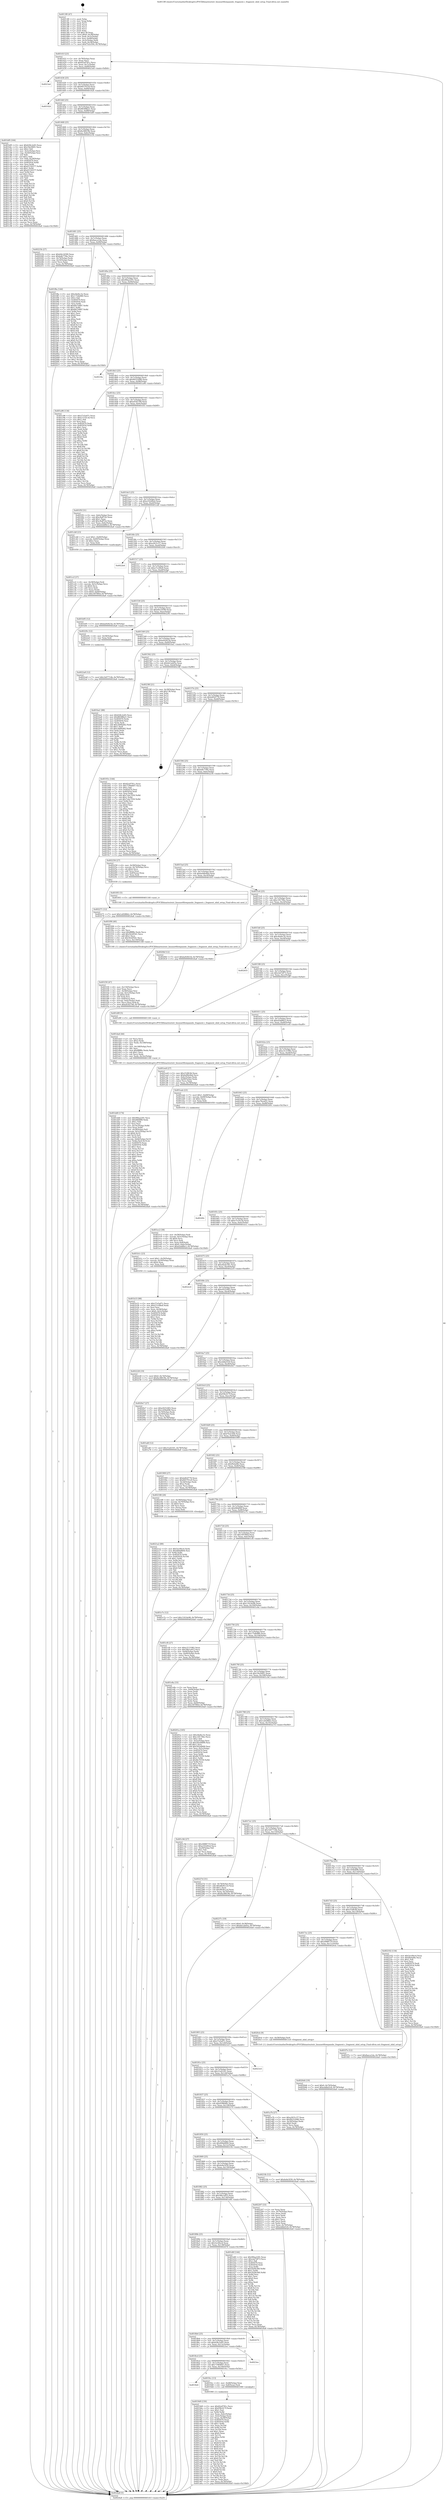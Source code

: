 digraph "0x4013f0" {
  label = "0x4013f0 (/mnt/c/Users/mathe/Desktop/tcc/POCII/binaries/extr_linuxnet6lowpannhc_fragment.c_fragment_nhid_setup_Final-ollvm.out::main(0))"
  labelloc = "t"
  node[shape=record]

  Entry [label="",width=0.3,height=0.3,shape=circle,fillcolor=black,style=filled]
  "0x40141f" [label="{
     0x40141f [23]\l
     | [instrs]\l
     &nbsp;&nbsp;0x40141f \<+3\>: mov -0x78(%rbp),%eax\l
     &nbsp;&nbsp;0x401422 \<+2\>: mov %eax,%ecx\l
     &nbsp;&nbsp;0x401424 \<+6\>: sub $0x82a9781c,%ecx\l
     &nbsp;&nbsp;0x40142a \<+3\>: mov %eax,-0x7c(%rbp)\l
     &nbsp;&nbsp;0x40142d \<+3\>: mov %ecx,-0x80(%rbp)\l
     &nbsp;&nbsp;0x401430 \<+6\>: je 00000000004023a4 \<main+0xfb4\>\l
  }"]
  "0x4023a4" [label="{
     0x4023a4\l
  }", style=dashed]
  "0x401436" [label="{
     0x401436 [25]\l
     | [instrs]\l
     &nbsp;&nbsp;0x401436 \<+5\>: jmp 000000000040143b \<main+0x4b\>\l
     &nbsp;&nbsp;0x40143b \<+3\>: mov -0x7c(%rbp),%eax\l
     &nbsp;&nbsp;0x40143e \<+5\>: sub $0x845701e9,%eax\l
     &nbsp;&nbsp;0x401443 \<+6\>: mov %eax,-0x84(%rbp)\l
     &nbsp;&nbsp;0x401449 \<+6\>: je 0000000000401924 \<main+0x534\>\l
  }"]
  Exit [label="",width=0.3,height=0.3,shape=circle,fillcolor=black,style=filled,peripheries=2]
  "0x401924" [label="{
     0x401924\l
  }", style=dashed]
  "0x40144f" [label="{
     0x40144f [25]\l
     | [instrs]\l
     &nbsp;&nbsp;0x40144f \<+5\>: jmp 0000000000401454 \<main+0x64\>\l
     &nbsp;&nbsp;0x401454 \<+3\>: mov -0x7c(%rbp),%eax\l
     &nbsp;&nbsp;0x401457 \<+5\>: sub $0x88398b21,%eax\l
     &nbsp;&nbsp;0x40145c \<+6\>: mov %eax,-0x88(%rbp)\l
     &nbsp;&nbsp;0x401462 \<+6\>: je 0000000000401bf9 \<main+0x809\>\l
  }"]
  "0x4022a8" [label="{
     0x4022a8 [12]\l
     | [instrs]\l
     &nbsp;&nbsp;0x4022a8 \<+7\>: movl $0x1b07714b,-0x78(%rbp)\l
     &nbsp;&nbsp;0x4022af \<+5\>: jmp 00000000004024a8 \<main+0x10b8\>\l
  }"]
  "0x401bf9" [label="{
     0x401bf9 [164]\l
     | [instrs]\l
     &nbsp;&nbsp;0x401bf9 \<+5\>: mov $0x628c2e65,%eax\l
     &nbsp;&nbsp;0x401bfe \<+5\>: mov $0x19a5f491,%ecx\l
     &nbsp;&nbsp;0x401c03 \<+2\>: mov $0x1,%dl\l
     &nbsp;&nbsp;0x401c05 \<+3\>: mov -0x5c(%rbp),%esi\l
     &nbsp;&nbsp;0x401c08 \<+3\>: cmp -0x50(%rbp),%esi\l
     &nbsp;&nbsp;0x401c0b \<+4\>: setl %dil\l
     &nbsp;&nbsp;0x401c0f \<+4\>: and $0x1,%dil\l
     &nbsp;&nbsp;0x401c13 \<+4\>: mov %dil,-0x29(%rbp)\l
     &nbsp;&nbsp;0x401c17 \<+7\>: mov 0x405070,%esi\l
     &nbsp;&nbsp;0x401c1e \<+8\>: mov 0x405054,%r8d\l
     &nbsp;&nbsp;0x401c26 \<+3\>: mov %esi,%r9d\l
     &nbsp;&nbsp;0x401c29 \<+7\>: sub $0xd1530377,%r9d\l
     &nbsp;&nbsp;0x401c30 \<+4\>: sub $0x1,%r9d\l
     &nbsp;&nbsp;0x401c34 \<+7\>: add $0xd1530377,%r9d\l
     &nbsp;&nbsp;0x401c3b \<+4\>: imul %r9d,%esi\l
     &nbsp;&nbsp;0x401c3f \<+3\>: and $0x1,%esi\l
     &nbsp;&nbsp;0x401c42 \<+3\>: cmp $0x0,%esi\l
     &nbsp;&nbsp;0x401c45 \<+4\>: sete %dil\l
     &nbsp;&nbsp;0x401c49 \<+4\>: cmp $0xa,%r8d\l
     &nbsp;&nbsp;0x401c4d \<+4\>: setl %r10b\l
     &nbsp;&nbsp;0x401c51 \<+3\>: mov %dil,%r11b\l
     &nbsp;&nbsp;0x401c54 \<+4\>: xor $0xff,%r11b\l
     &nbsp;&nbsp;0x401c58 \<+3\>: mov %r10b,%bl\l
     &nbsp;&nbsp;0x401c5b \<+3\>: xor $0xff,%bl\l
     &nbsp;&nbsp;0x401c5e \<+3\>: xor $0x0,%dl\l
     &nbsp;&nbsp;0x401c61 \<+3\>: mov %r11b,%r14b\l
     &nbsp;&nbsp;0x401c64 \<+4\>: and $0x0,%r14b\l
     &nbsp;&nbsp;0x401c68 \<+3\>: and %dl,%dil\l
     &nbsp;&nbsp;0x401c6b \<+3\>: mov %bl,%r15b\l
     &nbsp;&nbsp;0x401c6e \<+4\>: and $0x0,%r15b\l
     &nbsp;&nbsp;0x401c72 \<+3\>: and %dl,%r10b\l
     &nbsp;&nbsp;0x401c75 \<+3\>: or %dil,%r14b\l
     &nbsp;&nbsp;0x401c78 \<+3\>: or %r10b,%r15b\l
     &nbsp;&nbsp;0x401c7b \<+3\>: xor %r15b,%r14b\l
     &nbsp;&nbsp;0x401c7e \<+3\>: or %bl,%r11b\l
     &nbsp;&nbsp;0x401c81 \<+4\>: xor $0xff,%r11b\l
     &nbsp;&nbsp;0x401c85 \<+3\>: or $0x0,%dl\l
     &nbsp;&nbsp;0x401c88 \<+3\>: and %dl,%r11b\l
     &nbsp;&nbsp;0x401c8b \<+3\>: or %r11b,%r14b\l
     &nbsp;&nbsp;0x401c8e \<+4\>: test $0x1,%r14b\l
     &nbsp;&nbsp;0x401c92 \<+3\>: cmovne %ecx,%eax\l
     &nbsp;&nbsp;0x401c95 \<+3\>: mov %eax,-0x78(%rbp)\l
     &nbsp;&nbsp;0x401c98 \<+5\>: jmp 00000000004024a8 \<main+0x10b8\>\l
  }"]
  "0x401468" [label="{
     0x401468 [25]\l
     | [instrs]\l
     &nbsp;&nbsp;0x401468 \<+5\>: jmp 000000000040146d \<main+0x7d\>\l
     &nbsp;&nbsp;0x40146d \<+3\>: mov -0x7c(%rbp),%eax\l
     &nbsp;&nbsp;0x401470 \<+5\>: sub $0x8a38819b,%eax\l
     &nbsp;&nbsp;0x401475 \<+6\>: mov %eax,-0x8c(%rbp)\l
     &nbsp;&nbsp;0x40147b \<+6\>: je 000000000040223b \<main+0xe4b\>\l
  }"]
  "0x402271" [label="{
     0x402271 [12]\l
     | [instrs]\l
     &nbsp;&nbsp;0x402271 \<+7\>: movl $0x1a9286b2,-0x78(%rbp)\l
     &nbsp;&nbsp;0x402278 \<+5\>: jmp 00000000004024a8 \<main+0x10b8\>\l
  }"]
  "0x40223b" [label="{
     0x40223b [27]\l
     | [instrs]\l
     &nbsp;&nbsp;0x40223b \<+5\>: mov $0xb9e14590,%eax\l
     &nbsp;&nbsp;0x402240 \<+5\>: mov $0xbdb77f4e,%ecx\l
     &nbsp;&nbsp;0x402245 \<+3\>: mov -0x74(%rbp),%edx\l
     &nbsp;&nbsp;0x402248 \<+3\>: cmp -0x50(%rbp),%edx\l
     &nbsp;&nbsp;0x40224b \<+3\>: cmovl %ecx,%eax\l
     &nbsp;&nbsp;0x40224e \<+3\>: mov %eax,-0x78(%rbp)\l
     &nbsp;&nbsp;0x402251 \<+5\>: jmp 00000000004024a8 \<main+0x10b8\>\l
  }"]
  "0x401481" [label="{
     0x401481 [25]\l
     | [instrs]\l
     &nbsp;&nbsp;0x401481 \<+5\>: jmp 0000000000401486 \<main+0x96\>\l
     &nbsp;&nbsp;0x401486 \<+3\>: mov -0x7c(%rbp),%eax\l
     &nbsp;&nbsp;0x401489 \<+5\>: sub $0x8aeca1da,%eax\l
     &nbsp;&nbsp;0x40148e \<+6\>: mov %eax,-0x90(%rbp)\l
     &nbsp;&nbsp;0x401494 \<+6\>: je 0000000000401f8a \<main+0xb9a\>\l
  }"]
  "0x4021a2" [label="{
     0x4021a2 [89]\l
     | [instrs]\l
     &nbsp;&nbsp;0x4021a2 \<+5\>: mov $0x5ec0fec4,%edx\l
     &nbsp;&nbsp;0x4021a7 \<+5\>: mov $0x46bbf604,%esi\l
     &nbsp;&nbsp;0x4021ac \<+3\>: xor %r8d,%r8d\l
     &nbsp;&nbsp;0x4021af \<+8\>: mov 0x405070,%r9d\l
     &nbsp;&nbsp;0x4021b7 \<+8\>: mov 0x405054,%r10d\l
     &nbsp;&nbsp;0x4021bf \<+4\>: sub $0x1,%r8d\l
     &nbsp;&nbsp;0x4021c3 \<+3\>: mov %r9d,%r11d\l
     &nbsp;&nbsp;0x4021c6 \<+3\>: add %r8d,%r11d\l
     &nbsp;&nbsp;0x4021c9 \<+4\>: imul %r11d,%r9d\l
     &nbsp;&nbsp;0x4021cd \<+4\>: and $0x1,%r9d\l
     &nbsp;&nbsp;0x4021d1 \<+4\>: cmp $0x0,%r9d\l
     &nbsp;&nbsp;0x4021d5 \<+3\>: sete %bl\l
     &nbsp;&nbsp;0x4021d8 \<+4\>: cmp $0xa,%r10d\l
     &nbsp;&nbsp;0x4021dc \<+4\>: setl %r14b\l
     &nbsp;&nbsp;0x4021e0 \<+3\>: mov %bl,%r15b\l
     &nbsp;&nbsp;0x4021e3 \<+3\>: and %r14b,%r15b\l
     &nbsp;&nbsp;0x4021e6 \<+3\>: xor %r14b,%bl\l
     &nbsp;&nbsp;0x4021e9 \<+3\>: or %bl,%r15b\l
     &nbsp;&nbsp;0x4021ec \<+4\>: test $0x1,%r15b\l
     &nbsp;&nbsp;0x4021f0 \<+3\>: cmovne %esi,%edx\l
     &nbsp;&nbsp;0x4021f3 \<+3\>: mov %edx,-0x78(%rbp)\l
     &nbsp;&nbsp;0x4021f6 \<+5\>: jmp 00000000004024a8 \<main+0x10b8\>\l
  }"]
  "0x401f8a" [label="{
     0x401f8a [144]\l
     | [instrs]\l
     &nbsp;&nbsp;0x401f8a \<+5\>: mov $0xc8a9ec3e,%eax\l
     &nbsp;&nbsp;0x401f8f \<+5\>: mov $0x175db980,%ecx\l
     &nbsp;&nbsp;0x401f94 \<+2\>: mov $0x1,%dl\l
     &nbsp;&nbsp;0x401f96 \<+7\>: mov 0x405070,%esi\l
     &nbsp;&nbsp;0x401f9d \<+7\>: mov 0x405054,%edi\l
     &nbsp;&nbsp;0x401fa4 \<+3\>: mov %esi,%r8d\l
     &nbsp;&nbsp;0x401fa7 \<+7\>: add $0x66154f87,%r8d\l
     &nbsp;&nbsp;0x401fae \<+4\>: sub $0x1,%r8d\l
     &nbsp;&nbsp;0x401fb2 \<+7\>: sub $0x66154f87,%r8d\l
     &nbsp;&nbsp;0x401fb9 \<+4\>: imul %r8d,%esi\l
     &nbsp;&nbsp;0x401fbd \<+3\>: and $0x1,%esi\l
     &nbsp;&nbsp;0x401fc0 \<+3\>: cmp $0x0,%esi\l
     &nbsp;&nbsp;0x401fc3 \<+4\>: sete %r9b\l
     &nbsp;&nbsp;0x401fc7 \<+3\>: cmp $0xa,%edi\l
     &nbsp;&nbsp;0x401fca \<+4\>: setl %r10b\l
     &nbsp;&nbsp;0x401fce \<+3\>: mov %r9b,%r11b\l
     &nbsp;&nbsp;0x401fd1 \<+4\>: xor $0xff,%r11b\l
     &nbsp;&nbsp;0x401fd5 \<+3\>: mov %r10b,%bl\l
     &nbsp;&nbsp;0x401fd8 \<+3\>: xor $0xff,%bl\l
     &nbsp;&nbsp;0x401fdb \<+3\>: xor $0x0,%dl\l
     &nbsp;&nbsp;0x401fde \<+3\>: mov %r11b,%r14b\l
     &nbsp;&nbsp;0x401fe1 \<+4\>: and $0x0,%r14b\l
     &nbsp;&nbsp;0x401fe5 \<+3\>: and %dl,%r9b\l
     &nbsp;&nbsp;0x401fe8 \<+3\>: mov %bl,%r15b\l
     &nbsp;&nbsp;0x401feb \<+4\>: and $0x0,%r15b\l
     &nbsp;&nbsp;0x401fef \<+3\>: and %dl,%r10b\l
     &nbsp;&nbsp;0x401ff2 \<+3\>: or %r9b,%r14b\l
     &nbsp;&nbsp;0x401ff5 \<+3\>: or %r10b,%r15b\l
     &nbsp;&nbsp;0x401ff8 \<+3\>: xor %r15b,%r14b\l
     &nbsp;&nbsp;0x401ffb \<+3\>: or %bl,%r11b\l
     &nbsp;&nbsp;0x401ffe \<+4\>: xor $0xff,%r11b\l
     &nbsp;&nbsp;0x402002 \<+3\>: or $0x0,%dl\l
     &nbsp;&nbsp;0x402005 \<+3\>: and %dl,%r11b\l
     &nbsp;&nbsp;0x402008 \<+3\>: or %r11b,%r14b\l
     &nbsp;&nbsp;0x40200b \<+4\>: test $0x1,%r14b\l
     &nbsp;&nbsp;0x40200f \<+3\>: cmovne %ecx,%eax\l
     &nbsp;&nbsp;0x402012 \<+3\>: mov %eax,-0x78(%rbp)\l
     &nbsp;&nbsp;0x402015 \<+5\>: jmp 00000000004024a8 \<main+0x10b8\>\l
  }"]
  "0x40149a" [label="{
     0x40149a [25]\l
     | [instrs]\l
     &nbsp;&nbsp;0x40149a \<+5\>: jmp 000000000040149f \<main+0xaf\>\l
     &nbsp;&nbsp;0x40149f \<+3\>: mov -0x7c(%rbp),%eax\l
     &nbsp;&nbsp;0x4014a2 \<+5\>: sub $0x90ba2291,%eax\l
     &nbsp;&nbsp;0x4014a7 \<+6\>: mov %eax,-0x94(%rbp)\l
     &nbsp;&nbsp;0x4014ad \<+6\>: je 00000000004023fa \<main+0x100a\>\l
  }"]
  "0x4020d4" [label="{
     0x4020d4 [19]\l
     | [instrs]\l
     &nbsp;&nbsp;0x4020d4 \<+7\>: movl $0x0,-0x70(%rbp)\l
     &nbsp;&nbsp;0x4020db \<+7\>: movl $0xeddbd3c8,-0x78(%rbp)\l
     &nbsp;&nbsp;0x4020e2 \<+5\>: jmp 00000000004024a8 \<main+0x10b8\>\l
  }"]
  "0x4023fa" [label="{
     0x4023fa\l
  }", style=dashed]
  "0x4014b3" [label="{
     0x4014b3 [25]\l
     | [instrs]\l
     &nbsp;&nbsp;0x4014b3 \<+5\>: jmp 00000000004014b8 \<main+0xc8\>\l
     &nbsp;&nbsp;0x4014b8 \<+3\>: mov -0x7c(%rbp),%eax\l
     &nbsp;&nbsp;0x4014bb \<+5\>: sub $0x9b552080,%eax\l
     &nbsp;&nbsp;0x4014c0 \<+6\>: mov %eax,-0x98(%rbp)\l
     &nbsp;&nbsp;0x4014c6 \<+6\>: je 0000000000401a96 \<main+0x6a6\>\l
  }"]
  "0x401f30" [label="{
     0x401f30 [47]\l
     | [instrs]\l
     &nbsp;&nbsp;0x401f30 \<+6\>: mov -0x150(%rbp),%ecx\l
     &nbsp;&nbsp;0x401f36 \<+3\>: imul %eax,%ecx\l
     &nbsp;&nbsp;0x401f39 \<+4\>: mov -0x58(%rbp),%rsi\l
     &nbsp;&nbsp;0x401f3d \<+4\>: movslq -0x5c(%rbp),%rdi\l
     &nbsp;&nbsp;0x401f41 \<+4\>: shl $0x4,%rdi\l
     &nbsp;&nbsp;0x401f45 \<+3\>: add %rdi,%rsi\l
     &nbsp;&nbsp;0x401f48 \<+4\>: mov 0x8(%rsi),%rsi\l
     &nbsp;&nbsp;0x401f4c \<+4\>: movslq -0x6c(%rbp),%rdi\l
     &nbsp;&nbsp;0x401f50 \<+3\>: mov %ecx,(%rsi,%rdi,4)\l
     &nbsp;&nbsp;0x401f53 \<+7\>: movl $0xa03f2748,-0x78(%rbp)\l
     &nbsp;&nbsp;0x401f5a \<+5\>: jmp 00000000004024a8 \<main+0x10b8\>\l
  }"]
  "0x401a96" [label="{
     0x401a96 [134]\l
     | [instrs]\l
     &nbsp;&nbsp;0x401a96 \<+5\>: mov $0x27a5a07c,%eax\l
     &nbsp;&nbsp;0x401a9b \<+5\>: mov $0xe7e10c3d,%ecx\l
     &nbsp;&nbsp;0x401aa0 \<+2\>: mov $0x1,%dl\l
     &nbsp;&nbsp;0x401aa2 \<+2\>: xor %esi,%esi\l
     &nbsp;&nbsp;0x401aa4 \<+7\>: mov 0x405070,%edi\l
     &nbsp;&nbsp;0x401aab \<+8\>: mov 0x405054,%r8d\l
     &nbsp;&nbsp;0x401ab3 \<+3\>: sub $0x1,%esi\l
     &nbsp;&nbsp;0x401ab6 \<+3\>: mov %edi,%r9d\l
     &nbsp;&nbsp;0x401ab9 \<+3\>: add %esi,%r9d\l
     &nbsp;&nbsp;0x401abc \<+4\>: imul %r9d,%edi\l
     &nbsp;&nbsp;0x401ac0 \<+3\>: and $0x1,%edi\l
     &nbsp;&nbsp;0x401ac3 \<+3\>: cmp $0x0,%edi\l
     &nbsp;&nbsp;0x401ac6 \<+4\>: sete %r10b\l
     &nbsp;&nbsp;0x401aca \<+4\>: cmp $0xa,%r8d\l
     &nbsp;&nbsp;0x401ace \<+4\>: setl %r11b\l
     &nbsp;&nbsp;0x401ad2 \<+3\>: mov %r10b,%bl\l
     &nbsp;&nbsp;0x401ad5 \<+3\>: xor $0xff,%bl\l
     &nbsp;&nbsp;0x401ad8 \<+3\>: mov %r11b,%r14b\l
     &nbsp;&nbsp;0x401adb \<+4\>: xor $0xff,%r14b\l
     &nbsp;&nbsp;0x401adf \<+3\>: xor $0x1,%dl\l
     &nbsp;&nbsp;0x401ae2 \<+3\>: mov %bl,%r15b\l
     &nbsp;&nbsp;0x401ae5 \<+4\>: and $0xff,%r15b\l
     &nbsp;&nbsp;0x401ae9 \<+3\>: and %dl,%r10b\l
     &nbsp;&nbsp;0x401aec \<+3\>: mov %r14b,%r12b\l
     &nbsp;&nbsp;0x401aef \<+4\>: and $0xff,%r12b\l
     &nbsp;&nbsp;0x401af3 \<+3\>: and %dl,%r11b\l
     &nbsp;&nbsp;0x401af6 \<+3\>: or %r10b,%r15b\l
     &nbsp;&nbsp;0x401af9 \<+3\>: or %r11b,%r12b\l
     &nbsp;&nbsp;0x401afc \<+3\>: xor %r12b,%r15b\l
     &nbsp;&nbsp;0x401aff \<+3\>: or %r14b,%bl\l
     &nbsp;&nbsp;0x401b02 \<+3\>: xor $0xff,%bl\l
     &nbsp;&nbsp;0x401b05 \<+3\>: or $0x1,%dl\l
     &nbsp;&nbsp;0x401b08 \<+2\>: and %dl,%bl\l
     &nbsp;&nbsp;0x401b0a \<+3\>: or %bl,%r15b\l
     &nbsp;&nbsp;0x401b0d \<+4\>: test $0x1,%r15b\l
     &nbsp;&nbsp;0x401b11 \<+3\>: cmovne %ecx,%eax\l
     &nbsp;&nbsp;0x401b14 \<+3\>: mov %eax,-0x78(%rbp)\l
     &nbsp;&nbsp;0x401b17 \<+5\>: jmp 00000000004024a8 \<main+0x10b8\>\l
  }"]
  "0x4014cc" [label="{
     0x4014cc [25]\l
     | [instrs]\l
     &nbsp;&nbsp;0x4014cc \<+5\>: jmp 00000000004014d1 \<main+0xe1\>\l
     &nbsp;&nbsp;0x4014d1 \<+3\>: mov -0x7c(%rbp),%eax\l
     &nbsp;&nbsp;0x4014d4 \<+5\>: sub $0xa03f2748,%eax\l
     &nbsp;&nbsp;0x4014d9 \<+6\>: mov %eax,-0x9c(%rbp)\l
     &nbsp;&nbsp;0x4014df \<+6\>: je 0000000000401f5f \<main+0xb6f\>\l
  }"]
  "0x401f08" [label="{
     0x401f08 [40]\l
     | [instrs]\l
     &nbsp;&nbsp;0x401f08 \<+5\>: mov $0x2,%ecx\l
     &nbsp;&nbsp;0x401f0d \<+1\>: cltd\l
     &nbsp;&nbsp;0x401f0e \<+2\>: idiv %ecx\l
     &nbsp;&nbsp;0x401f10 \<+6\>: imul $0xfffffffe,%edx,%ecx\l
     &nbsp;&nbsp;0x401f16 \<+6\>: add $0x5fcb9541,%ecx\l
     &nbsp;&nbsp;0x401f1c \<+3\>: add $0x1,%ecx\l
     &nbsp;&nbsp;0x401f1f \<+6\>: sub $0x5fcb9541,%ecx\l
     &nbsp;&nbsp;0x401f25 \<+6\>: mov %ecx,-0x150(%rbp)\l
     &nbsp;&nbsp;0x401f2b \<+5\>: call 0000000000401160 \<next_i\>\l
     | [calls]\l
     &nbsp;&nbsp;0x401160 \{1\} (/mnt/c/Users/mathe/Desktop/tcc/POCII/binaries/extr_linuxnet6lowpannhc_fragment.c_fragment_nhid_setup_Final-ollvm.out::next_i)\l
  }"]
  "0x401f5f" [label="{
     0x401f5f [31]\l
     | [instrs]\l
     &nbsp;&nbsp;0x401f5f \<+3\>: mov -0x6c(%rbp),%eax\l
     &nbsp;&nbsp;0x401f62 \<+5\>: sub $0xc8aff7eb,%eax\l
     &nbsp;&nbsp;0x401f67 \<+3\>: add $0x1,%eax\l
     &nbsp;&nbsp;0x401f6a \<+5\>: add $0xc8aff7eb,%eax\l
     &nbsp;&nbsp;0x401f6f \<+3\>: mov %eax,-0x6c(%rbp)\l
     &nbsp;&nbsp;0x401f72 \<+7\>: movl $0xd2ddf6e3,-0x78(%rbp)\l
     &nbsp;&nbsp;0x401f79 \<+5\>: jmp 00000000004024a8 \<main+0x10b8\>\l
  }"]
  "0x4014e5" [label="{
     0x4014e5 [25]\l
     | [instrs]\l
     &nbsp;&nbsp;0x4014e5 \<+5\>: jmp 00000000004014ea \<main+0xfa\>\l
     &nbsp;&nbsp;0x4014ea \<+3\>: mov -0x7c(%rbp),%eax\l
     &nbsp;&nbsp;0x4014ed \<+5\>: sub $0xa102d0ed,%eax\l
     &nbsp;&nbsp;0x4014f2 \<+6\>: mov %eax,-0xa0(%rbp)\l
     &nbsp;&nbsp;0x4014f8 \<+6\>: je 0000000000401cb8 \<main+0x8c8\>\l
  }"]
  "0x401ec2" [label="{
     0x401ec2 [38]\l
     | [instrs]\l
     &nbsp;&nbsp;0x401ec2 \<+4\>: mov -0x58(%rbp),%rdi\l
     &nbsp;&nbsp;0x401ec6 \<+4\>: movslq -0x5c(%rbp),%rcx\l
     &nbsp;&nbsp;0x401eca \<+4\>: shl $0x4,%rcx\l
     &nbsp;&nbsp;0x401ece \<+3\>: add %rcx,%rdi\l
     &nbsp;&nbsp;0x401ed1 \<+4\>: mov %rax,0x8(%rdi)\l
     &nbsp;&nbsp;0x401ed5 \<+7\>: movl $0x0,-0x6c(%rbp)\l
     &nbsp;&nbsp;0x401edc \<+7\>: movl $0xd2ddf6e3,-0x78(%rbp)\l
     &nbsp;&nbsp;0x401ee3 \<+5\>: jmp 00000000004024a8 \<main+0x10b8\>\l
  }"]
  "0x401cb8" [label="{
     0x401cb8 [23]\l
     | [instrs]\l
     &nbsp;&nbsp;0x401cb8 \<+7\>: movl $0x1,-0x60(%rbp)\l
     &nbsp;&nbsp;0x401cbf \<+4\>: movslq -0x60(%rbp),%rax\l
     &nbsp;&nbsp;0x401cc3 \<+4\>: shl $0x2,%rax\l
     &nbsp;&nbsp;0x401cc7 \<+3\>: mov %rax,%rdi\l
     &nbsp;&nbsp;0x401cca \<+5\>: call 0000000000401050 \<malloc@plt\>\l
     | [calls]\l
     &nbsp;&nbsp;0x401050 \{1\} (unknown)\l
  }"]
  "0x4014fe" [label="{
     0x4014fe [25]\l
     | [instrs]\l
     &nbsp;&nbsp;0x4014fe \<+5\>: jmp 0000000000401503 \<main+0x113\>\l
     &nbsp;&nbsp;0x401503 \<+3\>: mov -0x7c(%rbp),%eax\l
     &nbsp;&nbsp;0x401506 \<+5\>: sub $0xa2631c57,%eax\l
     &nbsp;&nbsp;0x40150b \<+6\>: mov %eax,-0xa4(%rbp)\l
     &nbsp;&nbsp;0x401511 \<+6\>: je 00000000004022b4 \<main+0xec4\>\l
  }"]
  "0x401dd0" [label="{
     0x401dd0 [174]\l
     | [instrs]\l
     &nbsp;&nbsp;0x401dd0 \<+5\>: mov $0x90ba2291,%ecx\l
     &nbsp;&nbsp;0x401dd5 \<+5\>: mov $0xf48df08,%edx\l
     &nbsp;&nbsp;0x401dda \<+3\>: mov $0x1,%dil\l
     &nbsp;&nbsp;0x401ddd \<+2\>: xor %esi,%esi\l
     &nbsp;&nbsp;0x401ddf \<+7\>: mov -0x14c(%rbp),%r8d\l
     &nbsp;&nbsp;0x401de6 \<+4\>: imul %eax,%r8d\l
     &nbsp;&nbsp;0x401dea \<+4\>: mov -0x58(%rbp),%r9\l
     &nbsp;&nbsp;0x401dee \<+4\>: movslq -0x5c(%rbp),%r10\l
     &nbsp;&nbsp;0x401df2 \<+4\>: shl $0x4,%r10\l
     &nbsp;&nbsp;0x401df6 \<+3\>: add %r10,%r9\l
     &nbsp;&nbsp;0x401df9 \<+3\>: mov (%r9),%r9\l
     &nbsp;&nbsp;0x401dfc \<+4\>: movslq -0x64(%rbp),%r10\l
     &nbsp;&nbsp;0x401e00 \<+4\>: mov %r8d,(%r9,%r10,4)\l
     &nbsp;&nbsp;0x401e04 \<+7\>: mov 0x405070,%eax\l
     &nbsp;&nbsp;0x401e0b \<+8\>: mov 0x405054,%r8d\l
     &nbsp;&nbsp;0x401e13 \<+3\>: sub $0x1,%esi\l
     &nbsp;&nbsp;0x401e16 \<+3\>: mov %eax,%r11d\l
     &nbsp;&nbsp;0x401e19 \<+3\>: add %esi,%r11d\l
     &nbsp;&nbsp;0x401e1c \<+4\>: imul %r11d,%eax\l
     &nbsp;&nbsp;0x401e20 \<+3\>: and $0x1,%eax\l
     &nbsp;&nbsp;0x401e23 \<+3\>: cmp $0x0,%eax\l
     &nbsp;&nbsp;0x401e26 \<+3\>: sete %bl\l
     &nbsp;&nbsp;0x401e29 \<+4\>: cmp $0xa,%r8d\l
     &nbsp;&nbsp;0x401e2d \<+4\>: setl %r14b\l
     &nbsp;&nbsp;0x401e31 \<+3\>: mov %bl,%r15b\l
     &nbsp;&nbsp;0x401e34 \<+4\>: xor $0xff,%r15b\l
     &nbsp;&nbsp;0x401e38 \<+3\>: mov %r14b,%r12b\l
     &nbsp;&nbsp;0x401e3b \<+4\>: xor $0xff,%r12b\l
     &nbsp;&nbsp;0x401e3f \<+4\>: xor $0x1,%dil\l
     &nbsp;&nbsp;0x401e43 \<+3\>: mov %r15b,%r13b\l
     &nbsp;&nbsp;0x401e46 \<+4\>: and $0xff,%r13b\l
     &nbsp;&nbsp;0x401e4a \<+3\>: and %dil,%bl\l
     &nbsp;&nbsp;0x401e4d \<+3\>: mov %r12b,%al\l
     &nbsp;&nbsp;0x401e50 \<+2\>: and $0xff,%al\l
     &nbsp;&nbsp;0x401e52 \<+3\>: and %dil,%r14b\l
     &nbsp;&nbsp;0x401e55 \<+3\>: or %bl,%r13b\l
     &nbsp;&nbsp;0x401e58 \<+3\>: or %r14b,%al\l
     &nbsp;&nbsp;0x401e5b \<+3\>: xor %al,%r13b\l
     &nbsp;&nbsp;0x401e5e \<+3\>: or %r12b,%r15b\l
     &nbsp;&nbsp;0x401e61 \<+4\>: xor $0xff,%r15b\l
     &nbsp;&nbsp;0x401e65 \<+4\>: or $0x1,%dil\l
     &nbsp;&nbsp;0x401e69 \<+3\>: and %dil,%r15b\l
     &nbsp;&nbsp;0x401e6c \<+3\>: or %r15b,%r13b\l
     &nbsp;&nbsp;0x401e6f \<+4\>: test $0x1,%r13b\l
     &nbsp;&nbsp;0x401e73 \<+3\>: cmovne %edx,%ecx\l
     &nbsp;&nbsp;0x401e76 \<+3\>: mov %ecx,-0x78(%rbp)\l
     &nbsp;&nbsp;0x401e79 \<+5\>: jmp 00000000004024a8 \<main+0x10b8\>\l
  }"]
  "0x4022b4" [label="{
     0x4022b4\l
  }", style=dashed]
  "0x401517" [label="{
     0x401517 [25]\l
     | [instrs]\l
     &nbsp;&nbsp;0x401517 \<+5\>: jmp 000000000040151c \<main+0x12c\>\l
     &nbsp;&nbsp;0x40151c \<+3\>: mov -0x7c(%rbp),%eax\l
     &nbsp;&nbsp;0x40151f \<+5\>: sub $0xa7cc08e8,%eax\l
     &nbsp;&nbsp;0x401524 \<+6\>: mov %eax,-0xa8(%rbp)\l
     &nbsp;&nbsp;0x40152a \<+6\>: je 0000000000401b95 \<main+0x7a5\>\l
  }"]
  "0x401da4" [label="{
     0x401da4 [44]\l
     | [instrs]\l
     &nbsp;&nbsp;0x401da4 \<+2\>: xor %ecx,%ecx\l
     &nbsp;&nbsp;0x401da6 \<+5\>: mov $0x2,%edx\l
     &nbsp;&nbsp;0x401dab \<+6\>: mov %edx,-0x148(%rbp)\l
     &nbsp;&nbsp;0x401db1 \<+1\>: cltd\l
     &nbsp;&nbsp;0x401db2 \<+6\>: mov -0x148(%rbp),%esi\l
     &nbsp;&nbsp;0x401db8 \<+2\>: idiv %esi\l
     &nbsp;&nbsp;0x401dba \<+6\>: imul $0xfffffffe,%edx,%edx\l
     &nbsp;&nbsp;0x401dc0 \<+3\>: sub $0x1,%ecx\l
     &nbsp;&nbsp;0x401dc3 \<+2\>: sub %ecx,%edx\l
     &nbsp;&nbsp;0x401dc5 \<+6\>: mov %edx,-0x14c(%rbp)\l
     &nbsp;&nbsp;0x401dcb \<+5\>: call 0000000000401160 \<next_i\>\l
     | [calls]\l
     &nbsp;&nbsp;0x401160 \{1\} (/mnt/c/Users/mathe/Desktop/tcc/POCII/binaries/extr_linuxnet6lowpannhc_fragment.c_fragment_nhid_setup_Final-ollvm.out::next_i)\l
  }"]
  "0x401b95" [label="{
     0x401b95 [12]\l
     | [instrs]\l
     &nbsp;&nbsp;0x401b95 \<+7\>: movl $0xba92823d,-0x78(%rbp)\l
     &nbsp;&nbsp;0x401b9c \<+5\>: jmp 00000000004024a8 \<main+0x10b8\>\l
  }"]
  "0x401530" [label="{
     0x401530 [25]\l
     | [instrs]\l
     &nbsp;&nbsp;0x401530 \<+5\>: jmp 0000000000401535 \<main+0x145\>\l
     &nbsp;&nbsp;0x401535 \<+3\>: mov -0x7c(%rbp),%eax\l
     &nbsp;&nbsp;0x401538 \<+5\>: sub $0xb9e14590,%eax\l
     &nbsp;&nbsp;0x40153d \<+6\>: mov %eax,-0xac(%rbp)\l
     &nbsp;&nbsp;0x401543 \<+6\>: je 000000000040229c \<main+0xeac\>\l
  }"]
  "0x401ccf" [label="{
     0x401ccf [37]\l
     | [instrs]\l
     &nbsp;&nbsp;0x401ccf \<+4\>: mov -0x58(%rbp),%rdi\l
     &nbsp;&nbsp;0x401cd3 \<+4\>: movslq -0x5c(%rbp),%rcx\l
     &nbsp;&nbsp;0x401cd7 \<+4\>: shl $0x4,%rcx\l
     &nbsp;&nbsp;0x401cdb \<+3\>: add %rcx,%rdi\l
     &nbsp;&nbsp;0x401cde \<+3\>: mov %rax,(%rdi)\l
     &nbsp;&nbsp;0x401ce1 \<+7\>: movl $0x0,-0x64(%rbp)\l
     &nbsp;&nbsp;0x401ce8 \<+7\>: movl $0x10f789ef,-0x78(%rbp)\l
     &nbsp;&nbsp;0x401cef \<+5\>: jmp 00000000004024a8 \<main+0x10b8\>\l
  }"]
  "0x40229c" [label="{
     0x40229c [12]\l
     | [instrs]\l
     &nbsp;&nbsp;0x40229c \<+4\>: mov -0x58(%rbp),%rax\l
     &nbsp;&nbsp;0x4022a0 \<+3\>: mov %rax,%rdi\l
     &nbsp;&nbsp;0x4022a3 \<+5\>: call 0000000000401030 \<free@plt\>\l
     | [calls]\l
     &nbsp;&nbsp;0x401030 \{1\} (unknown)\l
  }"]
  "0x401549" [label="{
     0x401549 [25]\l
     | [instrs]\l
     &nbsp;&nbsp;0x401549 \<+5\>: jmp 000000000040154e \<main+0x15e\>\l
     &nbsp;&nbsp;0x40154e \<+3\>: mov -0x7c(%rbp),%eax\l
     &nbsp;&nbsp;0x401551 \<+5\>: sub $0xba92823d,%eax\l
     &nbsp;&nbsp;0x401556 \<+6\>: mov %eax,-0xb0(%rbp)\l
     &nbsp;&nbsp;0x40155c \<+6\>: je 0000000000401ba1 \<main+0x7b1\>\l
  }"]
  "0x401b33" [label="{
     0x401b33 [98]\l
     | [instrs]\l
     &nbsp;&nbsp;0x401b33 \<+5\>: mov $0x27a5a07c,%ecx\l
     &nbsp;&nbsp;0x401b38 \<+5\>: mov $0xa7cc08e8,%edx\l
     &nbsp;&nbsp;0x401b3d \<+2\>: xor %esi,%esi\l
     &nbsp;&nbsp;0x401b3f \<+4\>: mov %rax,-0x58(%rbp)\l
     &nbsp;&nbsp;0x401b43 \<+7\>: movl $0x0,-0x5c(%rbp)\l
     &nbsp;&nbsp;0x401b4a \<+8\>: mov 0x405070,%r8d\l
     &nbsp;&nbsp;0x401b52 \<+8\>: mov 0x405054,%r9d\l
     &nbsp;&nbsp;0x401b5a \<+3\>: sub $0x1,%esi\l
     &nbsp;&nbsp;0x401b5d \<+3\>: mov %r8d,%r10d\l
     &nbsp;&nbsp;0x401b60 \<+3\>: add %esi,%r10d\l
     &nbsp;&nbsp;0x401b63 \<+4\>: imul %r10d,%r8d\l
     &nbsp;&nbsp;0x401b67 \<+4\>: and $0x1,%r8d\l
     &nbsp;&nbsp;0x401b6b \<+4\>: cmp $0x0,%r8d\l
     &nbsp;&nbsp;0x401b6f \<+4\>: sete %r11b\l
     &nbsp;&nbsp;0x401b73 \<+4\>: cmp $0xa,%r9d\l
     &nbsp;&nbsp;0x401b77 \<+3\>: setl %bl\l
     &nbsp;&nbsp;0x401b7a \<+3\>: mov %r11b,%r14b\l
     &nbsp;&nbsp;0x401b7d \<+3\>: and %bl,%r14b\l
     &nbsp;&nbsp;0x401b80 \<+3\>: xor %bl,%r11b\l
     &nbsp;&nbsp;0x401b83 \<+3\>: or %r11b,%r14b\l
     &nbsp;&nbsp;0x401b86 \<+4\>: test $0x1,%r14b\l
     &nbsp;&nbsp;0x401b8a \<+3\>: cmovne %edx,%ecx\l
     &nbsp;&nbsp;0x401b8d \<+3\>: mov %ecx,-0x78(%rbp)\l
     &nbsp;&nbsp;0x401b90 \<+5\>: jmp 00000000004024a8 \<main+0x10b8\>\l
  }"]
  "0x401ba1" [label="{
     0x401ba1 [88]\l
     | [instrs]\l
     &nbsp;&nbsp;0x401ba1 \<+5\>: mov $0x628c2e65,%eax\l
     &nbsp;&nbsp;0x401ba6 \<+5\>: mov $0x88398b21,%ecx\l
     &nbsp;&nbsp;0x401bab \<+7\>: mov 0x405070,%edx\l
     &nbsp;&nbsp;0x401bb2 \<+7\>: mov 0x405054,%esi\l
     &nbsp;&nbsp;0x401bb9 \<+2\>: mov %edx,%edi\l
     &nbsp;&nbsp;0x401bbb \<+6\>: add $0xc446bd42,%edi\l
     &nbsp;&nbsp;0x401bc1 \<+3\>: sub $0x1,%edi\l
     &nbsp;&nbsp;0x401bc4 \<+6\>: sub $0xc446bd42,%edi\l
     &nbsp;&nbsp;0x401bca \<+3\>: imul %edi,%edx\l
     &nbsp;&nbsp;0x401bcd \<+3\>: and $0x1,%edx\l
     &nbsp;&nbsp;0x401bd0 \<+3\>: cmp $0x0,%edx\l
     &nbsp;&nbsp;0x401bd3 \<+4\>: sete %r8b\l
     &nbsp;&nbsp;0x401bd7 \<+3\>: cmp $0xa,%esi\l
     &nbsp;&nbsp;0x401bda \<+4\>: setl %r9b\l
     &nbsp;&nbsp;0x401bde \<+3\>: mov %r8b,%r10b\l
     &nbsp;&nbsp;0x401be1 \<+3\>: and %r9b,%r10b\l
     &nbsp;&nbsp;0x401be4 \<+3\>: xor %r9b,%r8b\l
     &nbsp;&nbsp;0x401be7 \<+3\>: or %r8b,%r10b\l
     &nbsp;&nbsp;0x401bea \<+4\>: test $0x1,%r10b\l
     &nbsp;&nbsp;0x401bee \<+3\>: cmovne %ecx,%eax\l
     &nbsp;&nbsp;0x401bf1 \<+3\>: mov %eax,-0x78(%rbp)\l
     &nbsp;&nbsp;0x401bf4 \<+5\>: jmp 00000000004024a8 \<main+0x10b8\>\l
  }"]
  "0x401562" [label="{
     0x401562 [25]\l
     | [instrs]\l
     &nbsp;&nbsp;0x401562 \<+5\>: jmp 0000000000401567 \<main+0x177\>\l
     &nbsp;&nbsp;0x401567 \<+3\>: mov -0x7c(%rbp),%eax\l
     &nbsp;&nbsp;0x40156a \<+5\>: sub $0xbb1ab45a,%eax\l
     &nbsp;&nbsp;0x40156f \<+6\>: mov %eax,-0xb4(%rbp)\l
     &nbsp;&nbsp;0x401575 \<+6\>: je 000000000040238f \<main+0xf9f\>\l
  }"]
  "0x4019d9" [label="{
     0x4019d9 [150]\l
     | [instrs]\l
     &nbsp;&nbsp;0x4019d9 \<+5\>: mov $0x82a9781c,%ecx\l
     &nbsp;&nbsp;0x4019de \<+5\>: mov $0xf58c017f,%edx\l
     &nbsp;&nbsp;0x4019e3 \<+3\>: mov $0x1,%sil\l
     &nbsp;&nbsp;0x4019e6 \<+3\>: xor %r8d,%r8d\l
     &nbsp;&nbsp;0x4019e9 \<+3\>: mov %eax,-0x4c(%rbp)\l
     &nbsp;&nbsp;0x4019ec \<+3\>: mov -0x4c(%rbp),%eax\l
     &nbsp;&nbsp;0x4019ef \<+3\>: mov %eax,-0x30(%rbp)\l
     &nbsp;&nbsp;0x4019f2 \<+7\>: mov 0x405070,%eax\l
     &nbsp;&nbsp;0x4019f9 \<+8\>: mov 0x405054,%r9d\l
     &nbsp;&nbsp;0x401a01 \<+4\>: sub $0x1,%r8d\l
     &nbsp;&nbsp;0x401a05 \<+3\>: mov %eax,%r10d\l
     &nbsp;&nbsp;0x401a08 \<+3\>: add %r8d,%r10d\l
     &nbsp;&nbsp;0x401a0b \<+4\>: imul %r10d,%eax\l
     &nbsp;&nbsp;0x401a0f \<+3\>: and $0x1,%eax\l
     &nbsp;&nbsp;0x401a12 \<+3\>: cmp $0x0,%eax\l
     &nbsp;&nbsp;0x401a15 \<+4\>: sete %r11b\l
     &nbsp;&nbsp;0x401a19 \<+4\>: cmp $0xa,%r9d\l
     &nbsp;&nbsp;0x401a1d \<+3\>: setl %bl\l
     &nbsp;&nbsp;0x401a20 \<+3\>: mov %r11b,%r14b\l
     &nbsp;&nbsp;0x401a23 \<+4\>: xor $0xff,%r14b\l
     &nbsp;&nbsp;0x401a27 \<+3\>: mov %bl,%r15b\l
     &nbsp;&nbsp;0x401a2a \<+4\>: xor $0xff,%r15b\l
     &nbsp;&nbsp;0x401a2e \<+4\>: xor $0x0,%sil\l
     &nbsp;&nbsp;0x401a32 \<+3\>: mov %r14b,%r12b\l
     &nbsp;&nbsp;0x401a35 \<+4\>: and $0x0,%r12b\l
     &nbsp;&nbsp;0x401a39 \<+3\>: and %sil,%r11b\l
     &nbsp;&nbsp;0x401a3c \<+3\>: mov %r15b,%r13b\l
     &nbsp;&nbsp;0x401a3f \<+4\>: and $0x0,%r13b\l
     &nbsp;&nbsp;0x401a43 \<+3\>: and %sil,%bl\l
     &nbsp;&nbsp;0x401a46 \<+3\>: or %r11b,%r12b\l
     &nbsp;&nbsp;0x401a49 \<+3\>: or %bl,%r13b\l
     &nbsp;&nbsp;0x401a4c \<+3\>: xor %r13b,%r12b\l
     &nbsp;&nbsp;0x401a4f \<+3\>: or %r15b,%r14b\l
     &nbsp;&nbsp;0x401a52 \<+4\>: xor $0xff,%r14b\l
     &nbsp;&nbsp;0x401a56 \<+4\>: or $0x0,%sil\l
     &nbsp;&nbsp;0x401a5a \<+3\>: and %sil,%r14b\l
     &nbsp;&nbsp;0x401a5d \<+3\>: or %r14b,%r12b\l
     &nbsp;&nbsp;0x401a60 \<+4\>: test $0x1,%r12b\l
     &nbsp;&nbsp;0x401a64 \<+3\>: cmovne %edx,%ecx\l
     &nbsp;&nbsp;0x401a67 \<+3\>: mov %ecx,-0x78(%rbp)\l
     &nbsp;&nbsp;0x401a6a \<+5\>: jmp 00000000004024a8 \<main+0x10b8\>\l
  }"]
  "0x40238f" [label="{
     0x40238f [21]\l
     | [instrs]\l
     &nbsp;&nbsp;0x40238f \<+3\>: mov -0x38(%rbp),%eax\l
     &nbsp;&nbsp;0x402392 \<+7\>: add $0x138,%rsp\l
     &nbsp;&nbsp;0x402399 \<+1\>: pop %rbx\l
     &nbsp;&nbsp;0x40239a \<+2\>: pop %r12\l
     &nbsp;&nbsp;0x40239c \<+2\>: pop %r13\l
     &nbsp;&nbsp;0x40239e \<+2\>: pop %r14\l
     &nbsp;&nbsp;0x4023a0 \<+2\>: pop %r15\l
     &nbsp;&nbsp;0x4023a2 \<+1\>: pop %rbp\l
     &nbsp;&nbsp;0x4023a3 \<+1\>: ret\l
  }"]
  "0x40157b" [label="{
     0x40157b [25]\l
     | [instrs]\l
     &nbsp;&nbsp;0x40157b \<+5\>: jmp 0000000000401580 \<main+0x190\>\l
     &nbsp;&nbsp;0x401580 \<+3\>: mov -0x7c(%rbp),%eax\l
     &nbsp;&nbsp;0x401583 \<+5\>: sub $0xbd02f778,%eax\l
     &nbsp;&nbsp;0x401588 \<+6\>: mov %eax,-0xb8(%rbp)\l
     &nbsp;&nbsp;0x40158e \<+6\>: je 000000000040193c \<main+0x54c\>\l
  }"]
  "0x4018e6" [label="{
     0x4018e6\l
  }", style=dashed]
  "0x40193c" [label="{
     0x40193c [144]\l
     | [instrs]\l
     &nbsp;&nbsp;0x40193c \<+5\>: mov $0x82a9781c,%eax\l
     &nbsp;&nbsp;0x401941 \<+5\>: mov $0x71964607,%ecx\l
     &nbsp;&nbsp;0x401946 \<+2\>: mov $0x1,%dl\l
     &nbsp;&nbsp;0x401948 \<+7\>: mov 0x405070,%esi\l
     &nbsp;&nbsp;0x40194f \<+7\>: mov 0x405054,%edi\l
     &nbsp;&nbsp;0x401956 \<+3\>: mov %esi,%r8d\l
     &nbsp;&nbsp;0x401959 \<+7\>: add $0x7e4e7050,%r8d\l
     &nbsp;&nbsp;0x401960 \<+4\>: sub $0x1,%r8d\l
     &nbsp;&nbsp;0x401964 \<+7\>: sub $0x7e4e7050,%r8d\l
     &nbsp;&nbsp;0x40196b \<+4\>: imul %r8d,%esi\l
     &nbsp;&nbsp;0x40196f \<+3\>: and $0x1,%esi\l
     &nbsp;&nbsp;0x401972 \<+3\>: cmp $0x0,%esi\l
     &nbsp;&nbsp;0x401975 \<+4\>: sete %r9b\l
     &nbsp;&nbsp;0x401979 \<+3\>: cmp $0xa,%edi\l
     &nbsp;&nbsp;0x40197c \<+4\>: setl %r10b\l
     &nbsp;&nbsp;0x401980 \<+3\>: mov %r9b,%r11b\l
     &nbsp;&nbsp;0x401983 \<+4\>: xor $0xff,%r11b\l
     &nbsp;&nbsp;0x401987 \<+3\>: mov %r10b,%bl\l
     &nbsp;&nbsp;0x40198a \<+3\>: xor $0xff,%bl\l
     &nbsp;&nbsp;0x40198d \<+3\>: xor $0x0,%dl\l
     &nbsp;&nbsp;0x401990 \<+3\>: mov %r11b,%r14b\l
     &nbsp;&nbsp;0x401993 \<+4\>: and $0x0,%r14b\l
     &nbsp;&nbsp;0x401997 \<+3\>: and %dl,%r9b\l
     &nbsp;&nbsp;0x40199a \<+3\>: mov %bl,%r15b\l
     &nbsp;&nbsp;0x40199d \<+4\>: and $0x0,%r15b\l
     &nbsp;&nbsp;0x4019a1 \<+3\>: and %dl,%r10b\l
     &nbsp;&nbsp;0x4019a4 \<+3\>: or %r9b,%r14b\l
     &nbsp;&nbsp;0x4019a7 \<+3\>: or %r10b,%r15b\l
     &nbsp;&nbsp;0x4019aa \<+3\>: xor %r15b,%r14b\l
     &nbsp;&nbsp;0x4019ad \<+3\>: or %bl,%r11b\l
     &nbsp;&nbsp;0x4019b0 \<+4\>: xor $0xff,%r11b\l
     &nbsp;&nbsp;0x4019b4 \<+3\>: or $0x0,%dl\l
     &nbsp;&nbsp;0x4019b7 \<+3\>: and %dl,%r11b\l
     &nbsp;&nbsp;0x4019ba \<+3\>: or %r11b,%r14b\l
     &nbsp;&nbsp;0x4019bd \<+4\>: test $0x1,%r14b\l
     &nbsp;&nbsp;0x4019c1 \<+3\>: cmovne %ecx,%eax\l
     &nbsp;&nbsp;0x4019c4 \<+3\>: mov %eax,-0x78(%rbp)\l
     &nbsp;&nbsp;0x4019c7 \<+5\>: jmp 00000000004024a8 \<main+0x10b8\>\l
  }"]
  "0x401594" [label="{
     0x401594 [25]\l
     | [instrs]\l
     &nbsp;&nbsp;0x401594 \<+5\>: jmp 0000000000401599 \<main+0x1a9\>\l
     &nbsp;&nbsp;0x401599 \<+3\>: mov -0x7c(%rbp),%eax\l
     &nbsp;&nbsp;0x40159c \<+5\>: sub $0xbdb77f4e,%eax\l
     &nbsp;&nbsp;0x4015a1 \<+6\>: mov %eax,-0xbc(%rbp)\l
     &nbsp;&nbsp;0x4015a7 \<+6\>: je 0000000000402256 \<main+0xe66\>\l
  }"]
  "0x4019cc" [label="{
     0x4019cc [13]\l
     | [instrs]\l
     &nbsp;&nbsp;0x4019cc \<+4\>: mov -0x48(%rbp),%rax\l
     &nbsp;&nbsp;0x4019d0 \<+4\>: mov 0x8(%rax),%rdi\l
     &nbsp;&nbsp;0x4019d4 \<+5\>: call 0000000000401060 \<atoi@plt\>\l
     | [calls]\l
     &nbsp;&nbsp;0x401060 \{1\} (unknown)\l
  }"]
  "0x402256" [label="{
     0x402256 [27]\l
     | [instrs]\l
     &nbsp;&nbsp;0x402256 \<+4\>: mov -0x58(%rbp),%rax\l
     &nbsp;&nbsp;0x40225a \<+4\>: movslq -0x74(%rbp),%rcx\l
     &nbsp;&nbsp;0x40225e \<+4\>: shl $0x4,%rcx\l
     &nbsp;&nbsp;0x402262 \<+3\>: add %rcx,%rax\l
     &nbsp;&nbsp;0x402265 \<+4\>: mov 0x8(%rax),%rax\l
     &nbsp;&nbsp;0x402269 \<+3\>: mov %rax,%rdi\l
     &nbsp;&nbsp;0x40226c \<+5\>: call 0000000000401030 \<free@plt\>\l
     | [calls]\l
     &nbsp;&nbsp;0x401030 \{1\} (unknown)\l
  }"]
  "0x4015ad" [label="{
     0x4015ad [25]\l
     | [instrs]\l
     &nbsp;&nbsp;0x4015ad \<+5\>: jmp 00000000004015b2 \<main+0x1c2\>\l
     &nbsp;&nbsp;0x4015b2 \<+3\>: mov -0x7c(%rbp),%eax\l
     &nbsp;&nbsp;0x4015b5 \<+5\>: sub $0xbe68e6bd,%eax\l
     &nbsp;&nbsp;0x4015ba \<+6\>: mov %eax,-0xc0(%rbp)\l
     &nbsp;&nbsp;0x4015c0 \<+6\>: je 0000000000401f03 \<main+0xb13\>\l
  }"]
  "0x4018cd" [label="{
     0x4018cd [25]\l
     | [instrs]\l
     &nbsp;&nbsp;0x4018cd \<+5\>: jmp 00000000004018d2 \<main+0x4e2\>\l
     &nbsp;&nbsp;0x4018d2 \<+3\>: mov -0x7c(%rbp),%eax\l
     &nbsp;&nbsp;0x4018d5 \<+5\>: sub $0x71964607,%eax\l
     &nbsp;&nbsp;0x4018da \<+6\>: mov %eax,-0x140(%rbp)\l
     &nbsp;&nbsp;0x4018e0 \<+6\>: je 00000000004019cc \<main+0x5dc\>\l
  }"]
  "0x401f03" [label="{
     0x401f03 [5]\l
     | [instrs]\l
     &nbsp;&nbsp;0x401f03 \<+5\>: call 0000000000401160 \<next_i\>\l
     | [calls]\l
     &nbsp;&nbsp;0x401160 \{1\} (/mnt/c/Users/mathe/Desktop/tcc/POCII/binaries/extr_linuxnet6lowpannhc_fragment.c_fragment_nhid_setup_Final-ollvm.out::next_i)\l
  }"]
  "0x4015c6" [label="{
     0x4015c6 [25]\l
     | [instrs]\l
     &nbsp;&nbsp;0x4015c6 \<+5\>: jmp 00000000004015cb \<main+0x1db\>\l
     &nbsp;&nbsp;0x4015cb \<+3\>: mov -0x7c(%rbp),%eax\l
     &nbsp;&nbsp;0x4015ce \<+5\>: sub $0xc18176bc,%eax\l
     &nbsp;&nbsp;0x4015d3 \<+6\>: mov %eax,-0xc4(%rbp)\l
     &nbsp;&nbsp;0x4015d9 \<+6\>: je 00000000004020bf \<main+0xccf\>\l
  }"]
  "0x4023ee" [label="{
     0x4023ee\l
  }", style=dashed]
  "0x4020bf" [label="{
     0x4020bf [12]\l
     | [instrs]\l
     &nbsp;&nbsp;0x4020bf \<+7\>: movl $0xba92823d,-0x78(%rbp)\l
     &nbsp;&nbsp;0x4020c6 \<+5\>: jmp 00000000004024a8 \<main+0x10b8\>\l
  }"]
  "0x4015df" [label="{
     0x4015df [25]\l
     | [instrs]\l
     &nbsp;&nbsp;0x4015df \<+5\>: jmp 00000000004015e4 \<main+0x1f4\>\l
     &nbsp;&nbsp;0x4015e4 \<+3\>: mov -0x7c(%rbp),%eax\l
     &nbsp;&nbsp;0x4015e7 \<+5\>: sub $0xc8a9ec3e,%eax\l
     &nbsp;&nbsp;0x4015ec \<+6\>: mov %eax,-0xc8(%rbp)\l
     &nbsp;&nbsp;0x4015f2 \<+6\>: je 0000000000402455 \<main+0x1065\>\l
  }"]
  "0x4018b4" [label="{
     0x4018b4 [25]\l
     | [instrs]\l
     &nbsp;&nbsp;0x4018b4 \<+5\>: jmp 00000000004018b9 \<main+0x4c9\>\l
     &nbsp;&nbsp;0x4018b9 \<+3\>: mov -0x7c(%rbp),%eax\l
     &nbsp;&nbsp;0x4018bc \<+5\>: sub $0x628c2e65,%eax\l
     &nbsp;&nbsp;0x4018c1 \<+6\>: mov %eax,-0x13c(%rbp)\l
     &nbsp;&nbsp;0x4018c7 \<+6\>: je 00000000004023ee \<main+0xffe\>\l
  }"]
  "0x402455" [label="{
     0x402455\l
  }", style=dashed]
  "0x4015f8" [label="{
     0x4015f8 [25]\l
     | [instrs]\l
     &nbsp;&nbsp;0x4015f8 \<+5\>: jmp 00000000004015fd \<main+0x20d\>\l
     &nbsp;&nbsp;0x4015fd \<+3\>: mov -0x7c(%rbp),%eax\l
     &nbsp;&nbsp;0x401600 \<+5\>: sub $0xcbd7df73,%eax\l
     &nbsp;&nbsp;0x401605 \<+6\>: mov %eax,-0xcc(%rbp)\l
     &nbsp;&nbsp;0x40160b \<+6\>: je 0000000000401d9f \<main+0x9af\>\l
  }"]
  "0x402476" [label="{
     0x402476\l
  }", style=dashed]
  "0x401d9f" [label="{
     0x401d9f [5]\l
     | [instrs]\l
     &nbsp;&nbsp;0x401d9f \<+5\>: call 0000000000401160 \<next_i\>\l
     | [calls]\l
     &nbsp;&nbsp;0x401160 \{1\} (/mnt/c/Users/mathe/Desktop/tcc/POCII/binaries/extr_linuxnet6lowpannhc_fragment.c_fragment_nhid_setup_Final-ollvm.out::next_i)\l
  }"]
  "0x401611" [label="{
     0x401611 [25]\l
     | [instrs]\l
     &nbsp;&nbsp;0x401611 \<+5\>: jmp 0000000000401616 \<main+0x226\>\l
     &nbsp;&nbsp;0x401616 \<+3\>: mov -0x7c(%rbp),%eax\l
     &nbsp;&nbsp;0x401619 \<+5\>: sub $0xd2ddf6e3,%eax\l
     &nbsp;&nbsp;0x40161e \<+6\>: mov %eax,-0xd0(%rbp)\l
     &nbsp;&nbsp;0x401624 \<+6\>: je 0000000000401ee8 \<main+0xaf8\>\l
  }"]
  "0x40189b" [label="{
     0x40189b [25]\l
     | [instrs]\l
     &nbsp;&nbsp;0x40189b \<+5\>: jmp 00000000004018a0 \<main+0x4b0\>\l
     &nbsp;&nbsp;0x4018a0 \<+3\>: mov -0x7c(%rbp),%eax\l
     &nbsp;&nbsp;0x4018a3 \<+5\>: sub $0x5ec0fec4,%eax\l
     &nbsp;&nbsp;0x4018a8 \<+6\>: mov %eax,-0x138(%rbp)\l
     &nbsp;&nbsp;0x4018ae \<+6\>: je 0000000000402476 \<main+0x1086\>\l
  }"]
  "0x401ee8" [label="{
     0x401ee8 [27]\l
     | [instrs]\l
     &nbsp;&nbsp;0x401ee8 \<+5\>: mov $0x252ffc9d,%eax\l
     &nbsp;&nbsp;0x401eed \<+5\>: mov $0xbe68e6bd,%ecx\l
     &nbsp;&nbsp;0x401ef2 \<+3\>: mov -0x6c(%rbp),%edx\l
     &nbsp;&nbsp;0x401ef5 \<+3\>: cmp -0x68(%rbp),%edx\l
     &nbsp;&nbsp;0x401ef8 \<+3\>: cmovl %ecx,%eax\l
     &nbsp;&nbsp;0x401efb \<+3\>: mov %eax,-0x78(%rbp)\l
     &nbsp;&nbsp;0x401efe \<+5\>: jmp 00000000004024a8 \<main+0x10b8\>\l
  }"]
  "0x40162a" [label="{
     0x40162a [25]\l
     | [instrs]\l
     &nbsp;&nbsp;0x40162a \<+5\>: jmp 000000000040162f \<main+0x23f\>\l
     &nbsp;&nbsp;0x40162f \<+3\>: mov -0x7c(%rbp),%eax\l
     &nbsp;&nbsp;0x401632 \<+5\>: sub $0xe3131982,%eax\l
     &nbsp;&nbsp;0x401637 \<+6\>: mov %eax,-0xd4(%rbp)\l
     &nbsp;&nbsp;0x40163d \<+6\>: je 0000000000401eab \<main+0xabb\>\l
  }"]
  "0x401d0f" [label="{
     0x401d0f [144]\l
     | [instrs]\l
     &nbsp;&nbsp;0x401d0f \<+5\>: mov $0x90ba2291,%eax\l
     &nbsp;&nbsp;0x401d14 \<+5\>: mov $0xcbd7df73,%ecx\l
     &nbsp;&nbsp;0x401d19 \<+2\>: mov $0x1,%dl\l
     &nbsp;&nbsp;0x401d1b \<+7\>: mov 0x405070,%esi\l
     &nbsp;&nbsp;0x401d22 \<+7\>: mov 0x405054,%edi\l
     &nbsp;&nbsp;0x401d29 \<+3\>: mov %esi,%r8d\l
     &nbsp;&nbsp;0x401d2c \<+7\>: sub $0x5f20b360,%r8d\l
     &nbsp;&nbsp;0x401d33 \<+4\>: sub $0x1,%r8d\l
     &nbsp;&nbsp;0x401d37 \<+7\>: add $0x5f20b360,%r8d\l
     &nbsp;&nbsp;0x401d3e \<+4\>: imul %r8d,%esi\l
     &nbsp;&nbsp;0x401d42 \<+3\>: and $0x1,%esi\l
     &nbsp;&nbsp;0x401d45 \<+3\>: cmp $0x0,%esi\l
     &nbsp;&nbsp;0x401d48 \<+4\>: sete %r9b\l
     &nbsp;&nbsp;0x401d4c \<+3\>: cmp $0xa,%edi\l
     &nbsp;&nbsp;0x401d4f \<+4\>: setl %r10b\l
     &nbsp;&nbsp;0x401d53 \<+3\>: mov %r9b,%r11b\l
     &nbsp;&nbsp;0x401d56 \<+4\>: xor $0xff,%r11b\l
     &nbsp;&nbsp;0x401d5a \<+3\>: mov %r10b,%bl\l
     &nbsp;&nbsp;0x401d5d \<+3\>: xor $0xff,%bl\l
     &nbsp;&nbsp;0x401d60 \<+3\>: xor $0x0,%dl\l
     &nbsp;&nbsp;0x401d63 \<+3\>: mov %r11b,%r14b\l
     &nbsp;&nbsp;0x401d66 \<+4\>: and $0x0,%r14b\l
     &nbsp;&nbsp;0x401d6a \<+3\>: and %dl,%r9b\l
     &nbsp;&nbsp;0x401d6d \<+3\>: mov %bl,%r15b\l
     &nbsp;&nbsp;0x401d70 \<+4\>: and $0x0,%r15b\l
     &nbsp;&nbsp;0x401d74 \<+3\>: and %dl,%r10b\l
     &nbsp;&nbsp;0x401d77 \<+3\>: or %r9b,%r14b\l
     &nbsp;&nbsp;0x401d7a \<+3\>: or %r10b,%r15b\l
     &nbsp;&nbsp;0x401d7d \<+3\>: xor %r15b,%r14b\l
     &nbsp;&nbsp;0x401d80 \<+3\>: or %bl,%r11b\l
     &nbsp;&nbsp;0x401d83 \<+4\>: xor $0xff,%r11b\l
     &nbsp;&nbsp;0x401d87 \<+3\>: or $0x0,%dl\l
     &nbsp;&nbsp;0x401d8a \<+3\>: and %dl,%r11b\l
     &nbsp;&nbsp;0x401d8d \<+3\>: or %r11b,%r14b\l
     &nbsp;&nbsp;0x401d90 \<+4\>: test $0x1,%r14b\l
     &nbsp;&nbsp;0x401d94 \<+3\>: cmovne %ecx,%eax\l
     &nbsp;&nbsp;0x401d97 \<+3\>: mov %eax,-0x78(%rbp)\l
     &nbsp;&nbsp;0x401d9a \<+5\>: jmp 00000000004024a8 \<main+0x10b8\>\l
  }"]
  "0x401eab" [label="{
     0x401eab [23]\l
     | [instrs]\l
     &nbsp;&nbsp;0x401eab \<+7\>: movl $0x1,-0x68(%rbp)\l
     &nbsp;&nbsp;0x401eb2 \<+4\>: movslq -0x68(%rbp),%rax\l
     &nbsp;&nbsp;0x401eb6 \<+4\>: shl $0x2,%rax\l
     &nbsp;&nbsp;0x401eba \<+3\>: mov %rax,%rdi\l
     &nbsp;&nbsp;0x401ebd \<+5\>: call 0000000000401050 \<malloc@plt\>\l
     | [calls]\l
     &nbsp;&nbsp;0x401050 \{1\} (unknown)\l
  }"]
  "0x401643" [label="{
     0x401643 [25]\l
     | [instrs]\l
     &nbsp;&nbsp;0x401643 \<+5\>: jmp 0000000000401648 \<main+0x258\>\l
     &nbsp;&nbsp;0x401648 \<+3\>: mov -0x7c(%rbp),%eax\l
     &nbsp;&nbsp;0x40164b \<+5\>: sub $0xe79ceb51,%eax\l
     &nbsp;&nbsp;0x401650 \<+6\>: mov %eax,-0xd8(%rbp)\l
     &nbsp;&nbsp;0x401656 \<+6\>: je 000000000040249c \<main+0x10ac\>\l
  }"]
  "0x401882" [label="{
     0x401882 [25]\l
     | [instrs]\l
     &nbsp;&nbsp;0x401882 \<+5\>: jmp 0000000000401887 \<main+0x497\>\l
     &nbsp;&nbsp;0x401887 \<+3\>: mov -0x7c(%rbp),%eax\l
     &nbsp;&nbsp;0x40188a \<+5\>: sub $0x58b1a953,%eax\l
     &nbsp;&nbsp;0x40188f \<+6\>: mov %eax,-0x134(%rbp)\l
     &nbsp;&nbsp;0x401895 \<+6\>: je 0000000000401d0f \<main+0x91f\>\l
  }"]
  "0x40249c" [label="{
     0x40249c\l
  }", style=dashed]
  "0x40165c" [label="{
     0x40165c [25]\l
     | [instrs]\l
     &nbsp;&nbsp;0x40165c \<+5\>: jmp 0000000000401661 \<main+0x271\>\l
     &nbsp;&nbsp;0x401661 \<+3\>: mov -0x7c(%rbp),%eax\l
     &nbsp;&nbsp;0x401664 \<+5\>: sub $0xe7e10c3d,%eax\l
     &nbsp;&nbsp;0x401669 \<+6\>: mov %eax,-0xdc(%rbp)\l
     &nbsp;&nbsp;0x40166f \<+6\>: je 0000000000401b1c \<main+0x72c\>\l
  }"]
  "0x402207" [label="{
     0x402207 [33]\l
     | [instrs]\l
     &nbsp;&nbsp;0x402207 \<+2\>: xor %eax,%eax\l
     &nbsp;&nbsp;0x402209 \<+3\>: mov -0x70(%rbp),%ecx\l
     &nbsp;&nbsp;0x40220c \<+2\>: mov %eax,%edx\l
     &nbsp;&nbsp;0x40220e \<+2\>: sub %ecx,%edx\l
     &nbsp;&nbsp;0x402210 \<+2\>: mov %eax,%ecx\l
     &nbsp;&nbsp;0x402212 \<+3\>: sub $0x1,%ecx\l
     &nbsp;&nbsp;0x402215 \<+2\>: add %ecx,%edx\l
     &nbsp;&nbsp;0x402217 \<+2\>: sub %edx,%eax\l
     &nbsp;&nbsp;0x402219 \<+3\>: mov %eax,-0x70(%rbp)\l
     &nbsp;&nbsp;0x40221c \<+7\>: movl $0xeddbd3c8,-0x78(%rbp)\l
     &nbsp;&nbsp;0x402223 \<+5\>: jmp 00000000004024a8 \<main+0x10b8\>\l
  }"]
  "0x401b1c" [label="{
     0x401b1c [23]\l
     | [instrs]\l
     &nbsp;&nbsp;0x401b1c \<+7\>: movl $0x1,-0x50(%rbp)\l
     &nbsp;&nbsp;0x401b23 \<+4\>: movslq -0x50(%rbp),%rax\l
     &nbsp;&nbsp;0x401b27 \<+4\>: shl $0x4,%rax\l
     &nbsp;&nbsp;0x401b2b \<+3\>: mov %rax,%rdi\l
     &nbsp;&nbsp;0x401b2e \<+5\>: call 0000000000401050 \<malloc@plt\>\l
     | [calls]\l
     &nbsp;&nbsp;0x401050 \{1\} (unknown)\l
  }"]
  "0x401675" [label="{
     0x401675 [25]\l
     | [instrs]\l
     &nbsp;&nbsp;0x401675 \<+5\>: jmp 000000000040167a \<main+0x28a\>\l
     &nbsp;&nbsp;0x40167a \<+3\>: mov -0x7c(%rbp),%eax\l
     &nbsp;&nbsp;0x40167d \<+5\>: sub $0xe82de341,%eax\l
     &nbsp;&nbsp;0x401682 \<+6\>: mov %eax,-0xe0(%rbp)\l
     &nbsp;&nbsp;0x401688 \<+6\>: je 00000000004022c0 \<main+0xed0\>\l
  }"]
  "0x401869" [label="{
     0x401869 [25]\l
     | [instrs]\l
     &nbsp;&nbsp;0x401869 \<+5\>: jmp 000000000040186e \<main+0x47e\>\l
     &nbsp;&nbsp;0x40186e \<+3\>: mov -0x7c(%rbp),%eax\l
     &nbsp;&nbsp;0x401871 \<+5\>: sub $0x4e6e5f39,%eax\l
     &nbsp;&nbsp;0x401876 \<+6\>: mov %eax,-0x130(%rbp)\l
     &nbsp;&nbsp;0x40187c \<+6\>: je 0000000000402207 \<main+0xe17\>\l
  }"]
  "0x4022c0" [label="{
     0x4022c0\l
  }", style=dashed]
  "0x40168e" [label="{
     0x40168e [25]\l
     | [instrs]\l
     &nbsp;&nbsp;0x40168e \<+5\>: jmp 0000000000401693 \<main+0x2a3\>\l
     &nbsp;&nbsp;0x401693 \<+3\>: mov -0x7c(%rbp),%eax\l
     &nbsp;&nbsp;0x401696 \<+5\>: sub $0xe9252483,%eax\l
     &nbsp;&nbsp;0x40169b \<+6\>: mov %eax,-0xe4(%rbp)\l
     &nbsp;&nbsp;0x4016a1 \<+6\>: je 0000000000402228 \<main+0xe38\>\l
  }"]
  "0x4021fb" [label="{
     0x4021fb [12]\l
     | [instrs]\l
     &nbsp;&nbsp;0x4021fb \<+7\>: movl $0x4e6e5f39,-0x78(%rbp)\l
     &nbsp;&nbsp;0x402202 \<+5\>: jmp 00000000004024a8 \<main+0x10b8\>\l
  }"]
  "0x402228" [label="{
     0x402228 [19]\l
     | [instrs]\l
     &nbsp;&nbsp;0x402228 \<+7\>: movl $0x0,-0x74(%rbp)\l
     &nbsp;&nbsp;0x40222f \<+7\>: movl $0x8a38819b,-0x78(%rbp)\l
     &nbsp;&nbsp;0x402236 \<+5\>: jmp 00000000004024a8 \<main+0x10b8\>\l
  }"]
  "0x4016a7" [label="{
     0x4016a7 [25]\l
     | [instrs]\l
     &nbsp;&nbsp;0x4016a7 \<+5\>: jmp 00000000004016ac \<main+0x2bc\>\l
     &nbsp;&nbsp;0x4016ac \<+3\>: mov -0x7c(%rbp),%eax\l
     &nbsp;&nbsp;0x4016af \<+5\>: sub $0xeddbd3c8,%eax\l
     &nbsp;&nbsp;0x4016b4 \<+6\>: mov %eax,-0xe8(%rbp)\l
     &nbsp;&nbsp;0x4016ba \<+6\>: je 00000000004020e7 \<main+0xcf7\>\l
  }"]
  "0x401850" [label="{
     0x401850 [25]\l
     | [instrs]\l
     &nbsp;&nbsp;0x401850 \<+5\>: jmp 0000000000401855 \<main+0x465\>\l
     &nbsp;&nbsp;0x401855 \<+3\>: mov -0x7c(%rbp),%eax\l
     &nbsp;&nbsp;0x401858 \<+5\>: sub $0x46bbf604,%eax\l
     &nbsp;&nbsp;0x40185d \<+6\>: mov %eax,-0x12c(%rbp)\l
     &nbsp;&nbsp;0x401863 \<+6\>: je 00000000004021fb \<main+0xe0b\>\l
  }"]
  "0x4020e7" [label="{
     0x4020e7 [27]\l
     | [instrs]\l
     &nbsp;&nbsp;0x4020e7 \<+5\>: mov $0xe9252483,%eax\l
     &nbsp;&nbsp;0x4020ec \<+5\>: mov $0x1d58a696,%ecx\l
     &nbsp;&nbsp;0x4020f1 \<+3\>: mov -0x70(%rbp),%edx\l
     &nbsp;&nbsp;0x4020f4 \<+3\>: cmp -0x50(%rbp),%edx\l
     &nbsp;&nbsp;0x4020f7 \<+3\>: cmovl %ecx,%eax\l
     &nbsp;&nbsp;0x4020fa \<+3\>: mov %eax,-0x78(%rbp)\l
     &nbsp;&nbsp;0x4020fd \<+5\>: jmp 00000000004024a8 \<main+0x10b8\>\l
  }"]
  "0x4016c0" [label="{
     0x4016c0 [25]\l
     | [instrs]\l
     &nbsp;&nbsp;0x4016c0 \<+5\>: jmp 00000000004016c5 \<main+0x2d5\>\l
     &nbsp;&nbsp;0x4016c5 \<+3\>: mov -0x7c(%rbp),%eax\l
     &nbsp;&nbsp;0x4016c8 \<+5\>: sub $0xf58c017f,%eax\l
     &nbsp;&nbsp;0x4016cd \<+6\>: mov %eax,-0xec(%rbp)\l
     &nbsp;&nbsp;0x4016d3 \<+6\>: je 0000000000401a6f \<main+0x67f\>\l
  }"]
  "0x402370" [label="{
     0x402370\l
  }", style=dashed]
  "0x401a6f" [label="{
     0x401a6f [12]\l
     | [instrs]\l
     &nbsp;&nbsp;0x401a6f \<+7\>: movl $0x31af2161,-0x78(%rbp)\l
     &nbsp;&nbsp;0x401a76 \<+5\>: jmp 00000000004024a8 \<main+0x10b8\>\l
  }"]
  "0x4016d9" [label="{
     0x4016d9 [25]\l
     | [instrs]\l
     &nbsp;&nbsp;0x4016d9 \<+5\>: jmp 00000000004016de \<main+0x2ee\>\l
     &nbsp;&nbsp;0x4016de \<+3\>: mov -0x7c(%rbp),%eax\l
     &nbsp;&nbsp;0x4016e1 \<+5\>: sub $0xf7b2e504,%eax\l
     &nbsp;&nbsp;0x4016e6 \<+6\>: mov %eax,-0xf0(%rbp)\l
     &nbsp;&nbsp;0x4016ec \<+6\>: je 0000000000401909 \<main+0x519\>\l
  }"]
  "0x401837" [label="{
     0x401837 [25]\l
     | [instrs]\l
     &nbsp;&nbsp;0x401837 \<+5\>: jmp 000000000040183c \<main+0x44c\>\l
     &nbsp;&nbsp;0x40183c \<+3\>: mov -0x7c(%rbp),%eax\l
     &nbsp;&nbsp;0x40183f \<+5\>: sub $0x45f8646c,%eax\l
     &nbsp;&nbsp;0x401844 \<+6\>: mov %eax,-0x128(%rbp)\l
     &nbsp;&nbsp;0x40184a \<+6\>: je 0000000000402370 \<main+0xf80\>\l
  }"]
  "0x401909" [label="{
     0x401909 [27]\l
     | [instrs]\l
     &nbsp;&nbsp;0x401909 \<+5\>: mov $0xbd02f778,%eax\l
     &nbsp;&nbsp;0x40190e \<+5\>: mov $0x845701e9,%ecx\l
     &nbsp;&nbsp;0x401913 \<+3\>: mov -0x34(%rbp),%edx\l
     &nbsp;&nbsp;0x401916 \<+3\>: cmp $0x2,%edx\l
     &nbsp;&nbsp;0x401919 \<+3\>: cmovne %ecx,%eax\l
     &nbsp;&nbsp;0x40191c \<+3\>: mov %eax,-0x78(%rbp)\l
     &nbsp;&nbsp;0x40191f \<+5\>: jmp 00000000004024a8 \<main+0x10b8\>\l
  }"]
  "0x4016f2" [label="{
     0x4016f2 [25]\l
     | [instrs]\l
     &nbsp;&nbsp;0x4016f2 \<+5\>: jmp 00000000004016f7 \<main+0x307\>\l
     &nbsp;&nbsp;0x4016f7 \<+3\>: mov -0x7c(%rbp),%eax\l
     &nbsp;&nbsp;0x4016fa \<+5\>: sub $0xf9efa9fe,%eax\l
     &nbsp;&nbsp;0x4016ff \<+6\>: mov %eax,-0xf4(%rbp)\l
     &nbsp;&nbsp;0x401705 \<+6\>: je 0000000000402188 \<main+0xd98\>\l
  }"]
  "0x4024a8" [label="{
     0x4024a8 [5]\l
     | [instrs]\l
     &nbsp;&nbsp;0x4024a8 \<+5\>: jmp 000000000040141f \<main+0x2f\>\l
  }"]
  "0x4013f0" [label="{
     0x4013f0 [47]\l
     | [instrs]\l
     &nbsp;&nbsp;0x4013f0 \<+1\>: push %rbp\l
     &nbsp;&nbsp;0x4013f1 \<+3\>: mov %rsp,%rbp\l
     &nbsp;&nbsp;0x4013f4 \<+2\>: push %r15\l
     &nbsp;&nbsp;0x4013f6 \<+2\>: push %r14\l
     &nbsp;&nbsp;0x4013f8 \<+2\>: push %r13\l
     &nbsp;&nbsp;0x4013fa \<+2\>: push %r12\l
     &nbsp;&nbsp;0x4013fc \<+1\>: push %rbx\l
     &nbsp;&nbsp;0x4013fd \<+7\>: sub $0x138,%rsp\l
     &nbsp;&nbsp;0x401404 \<+7\>: movl $0x0,-0x38(%rbp)\l
     &nbsp;&nbsp;0x40140b \<+3\>: mov %edi,-0x3c(%rbp)\l
     &nbsp;&nbsp;0x40140e \<+4\>: mov %rsi,-0x48(%rbp)\l
     &nbsp;&nbsp;0x401412 \<+3\>: mov -0x3c(%rbp),%edi\l
     &nbsp;&nbsp;0x401415 \<+3\>: mov %edi,-0x34(%rbp)\l
     &nbsp;&nbsp;0x401418 \<+7\>: movl $0xf7b2e504,-0x78(%rbp)\l
  }"]
  "0x401a7b" [label="{
     0x401a7b [27]\l
     | [instrs]\l
     &nbsp;&nbsp;0x401a7b \<+5\>: mov $0xa2631c57,%eax\l
     &nbsp;&nbsp;0x401a80 \<+5\>: mov $0x9b552080,%ecx\l
     &nbsp;&nbsp;0x401a85 \<+3\>: mov -0x30(%rbp),%edx\l
     &nbsp;&nbsp;0x401a88 \<+3\>: cmp $0x0,%edx\l
     &nbsp;&nbsp;0x401a8b \<+3\>: cmove %ecx,%eax\l
     &nbsp;&nbsp;0x401a8e \<+3\>: mov %eax,-0x78(%rbp)\l
     &nbsp;&nbsp;0x401a91 \<+5\>: jmp 00000000004024a8 \<main+0x10b8\>\l
  }"]
  "0x402188" [label="{
     0x402188 [26]\l
     | [instrs]\l
     &nbsp;&nbsp;0x402188 \<+4\>: mov -0x58(%rbp),%rax\l
     &nbsp;&nbsp;0x40218c \<+4\>: movslq -0x70(%rbp),%rcx\l
     &nbsp;&nbsp;0x402190 \<+4\>: shl $0x4,%rcx\l
     &nbsp;&nbsp;0x402194 \<+3\>: add %rcx,%rax\l
     &nbsp;&nbsp;0x402197 \<+3\>: mov (%rax),%rax\l
     &nbsp;&nbsp;0x40219a \<+3\>: mov %rax,%rdi\l
     &nbsp;&nbsp;0x40219d \<+5\>: call 0000000000401030 \<free@plt\>\l
     | [calls]\l
     &nbsp;&nbsp;0x401030 \{1\} (unknown)\l
  }"]
  "0x40170b" [label="{
     0x40170b [25]\l
     | [instrs]\l
     &nbsp;&nbsp;0x40170b \<+5\>: jmp 0000000000401710 \<main+0x320\>\l
     &nbsp;&nbsp;0x401710 \<+3\>: mov -0x7c(%rbp),%eax\l
     &nbsp;&nbsp;0x401713 \<+5\>: sub $0xf48df08,%eax\l
     &nbsp;&nbsp;0x401718 \<+6\>: mov %eax,-0xf8(%rbp)\l
     &nbsp;&nbsp;0x40171e \<+6\>: je 0000000000401e7e \<main+0xa8e\>\l
  }"]
  "0x40181e" [label="{
     0x40181e [25]\l
     | [instrs]\l
     &nbsp;&nbsp;0x40181e \<+5\>: jmp 0000000000401823 \<main+0x433\>\l
     &nbsp;&nbsp;0x401823 \<+3\>: mov -0x7c(%rbp),%eax\l
     &nbsp;&nbsp;0x401826 \<+5\>: sub $0x31af2161,%eax\l
     &nbsp;&nbsp;0x40182b \<+6\>: mov %eax,-0x124(%rbp)\l
     &nbsp;&nbsp;0x401831 \<+6\>: je 0000000000401a7b \<main+0x68b\>\l
  }"]
  "0x401e7e" [label="{
     0x401e7e [12]\l
     | [instrs]\l
     &nbsp;&nbsp;0x401e7e \<+7\>: movl $0x11614e96,-0x78(%rbp)\l
     &nbsp;&nbsp;0x401e85 \<+5\>: jmp 00000000004024a8 \<main+0x10b8\>\l
  }"]
  "0x401724" [label="{
     0x401724 [25]\l
     | [instrs]\l
     &nbsp;&nbsp;0x401724 \<+5\>: jmp 0000000000401729 \<main+0x339\>\l
     &nbsp;&nbsp;0x401729 \<+3\>: mov -0x7c(%rbp),%eax\l
     &nbsp;&nbsp;0x40172c \<+5\>: sub $0x10f789ef,%eax\l
     &nbsp;&nbsp;0x401731 \<+6\>: mov %eax,-0xfc(%rbp)\l
     &nbsp;&nbsp;0x401737 \<+6\>: je 0000000000401cf4 \<main+0x904\>\l
  }"]
  "0x4023c0" [label="{
     0x4023c0\l
  }", style=dashed]
  "0x401cf4" [label="{
     0x401cf4 [27]\l
     | [instrs]\l
     &nbsp;&nbsp;0x401cf4 \<+5\>: mov $0xe3131982,%eax\l
     &nbsp;&nbsp;0x401cf9 \<+5\>: mov $0x58b1a953,%ecx\l
     &nbsp;&nbsp;0x401cfe \<+3\>: mov -0x64(%rbp),%edx\l
     &nbsp;&nbsp;0x401d01 \<+3\>: cmp -0x60(%rbp),%edx\l
     &nbsp;&nbsp;0x401d04 \<+3\>: cmovl %ecx,%eax\l
     &nbsp;&nbsp;0x401d07 \<+3\>: mov %eax,-0x78(%rbp)\l
     &nbsp;&nbsp;0x401d0a \<+5\>: jmp 00000000004024a8 \<main+0x10b8\>\l
  }"]
  "0x40173d" [label="{
     0x40173d [25]\l
     | [instrs]\l
     &nbsp;&nbsp;0x40173d \<+5\>: jmp 0000000000401742 \<main+0x352\>\l
     &nbsp;&nbsp;0x401742 \<+3\>: mov -0x7c(%rbp),%eax\l
     &nbsp;&nbsp;0x401745 \<+5\>: sub $0x11614e96,%eax\l
     &nbsp;&nbsp;0x40174a \<+6\>: mov %eax,-0x100(%rbp)\l
     &nbsp;&nbsp;0x401750 \<+6\>: je 0000000000401e8a \<main+0xa9a\>\l
  }"]
  "0x401805" [label="{
     0x401805 [25]\l
     | [instrs]\l
     &nbsp;&nbsp;0x401805 \<+5\>: jmp 000000000040180a \<main+0x41a\>\l
     &nbsp;&nbsp;0x40180a \<+3\>: mov -0x7c(%rbp),%eax\l
     &nbsp;&nbsp;0x40180d \<+5\>: sub $0x27a5a07c,%eax\l
     &nbsp;&nbsp;0x401812 \<+6\>: mov %eax,-0x120(%rbp)\l
     &nbsp;&nbsp;0x401818 \<+6\>: je 00000000004023c0 \<main+0xfd0\>\l
  }"]
  "0x401e8a" [label="{
     0x401e8a [33]\l
     | [instrs]\l
     &nbsp;&nbsp;0x401e8a \<+2\>: xor %eax,%eax\l
     &nbsp;&nbsp;0x401e8c \<+3\>: mov -0x64(%rbp),%ecx\l
     &nbsp;&nbsp;0x401e8f \<+2\>: mov %eax,%edx\l
     &nbsp;&nbsp;0x401e91 \<+2\>: sub %ecx,%edx\l
     &nbsp;&nbsp;0x401e93 \<+2\>: mov %eax,%ecx\l
     &nbsp;&nbsp;0x401e95 \<+3\>: sub $0x1,%ecx\l
     &nbsp;&nbsp;0x401e98 \<+2\>: add %ecx,%edx\l
     &nbsp;&nbsp;0x401e9a \<+2\>: sub %edx,%eax\l
     &nbsp;&nbsp;0x401e9c \<+3\>: mov %eax,-0x64(%rbp)\l
     &nbsp;&nbsp;0x401e9f \<+7\>: movl $0x10f789ef,-0x78(%rbp)\l
     &nbsp;&nbsp;0x401ea6 \<+5\>: jmp 00000000004024a8 \<main+0x10b8\>\l
  }"]
  "0x401756" [label="{
     0x401756 [25]\l
     | [instrs]\l
     &nbsp;&nbsp;0x401756 \<+5\>: jmp 000000000040175b \<main+0x36b\>\l
     &nbsp;&nbsp;0x40175b \<+3\>: mov -0x7c(%rbp),%eax\l
     &nbsp;&nbsp;0x40175e \<+5\>: sub $0x175db980,%eax\l
     &nbsp;&nbsp;0x401763 \<+6\>: mov %eax,-0x104(%rbp)\l
     &nbsp;&nbsp;0x401769 \<+6\>: je 000000000040201a \<main+0xc2a\>\l
  }"]
  "0x4020cb" [label="{
     0x4020cb [9]\l
     | [instrs]\l
     &nbsp;&nbsp;0x4020cb \<+4\>: mov -0x58(%rbp),%rdi\l
     &nbsp;&nbsp;0x4020cf \<+5\>: call 00000000004013c0 \<fragment_nhid_setup\>\l
     | [calls]\l
     &nbsp;&nbsp;0x4013c0 \{1\} (/mnt/c/Users/mathe/Desktop/tcc/POCII/binaries/extr_linuxnet6lowpannhc_fragment.c_fragment_nhid_setup_Final-ollvm.out::fragment_nhid_setup)\l
  }"]
  "0x40201a" [label="{
     0x40201a [165]\l
     | [instrs]\l
     &nbsp;&nbsp;0x40201a \<+5\>: mov $0xc8a9ec3e,%eax\l
     &nbsp;&nbsp;0x40201f \<+5\>: mov $0xc18176bc,%ecx\l
     &nbsp;&nbsp;0x402024 \<+2\>: mov $0x1,%dl\l
     &nbsp;&nbsp;0x402026 \<+3\>: mov -0x5c(%rbp),%esi\l
     &nbsp;&nbsp;0x402029 \<+6\>: sub $0x592a8490,%esi\l
     &nbsp;&nbsp;0x40202f \<+3\>: add $0x1,%esi\l
     &nbsp;&nbsp;0x402032 \<+6\>: add $0x592a8490,%esi\l
     &nbsp;&nbsp;0x402038 \<+3\>: mov %esi,-0x5c(%rbp)\l
     &nbsp;&nbsp;0x40203b \<+7\>: mov 0x405070,%esi\l
     &nbsp;&nbsp;0x402042 \<+7\>: mov 0x405054,%edi\l
     &nbsp;&nbsp;0x402049 \<+3\>: mov %esi,%r8d\l
     &nbsp;&nbsp;0x40204c \<+7\>: add $0xffa79359,%r8d\l
     &nbsp;&nbsp;0x402053 \<+4\>: sub $0x1,%r8d\l
     &nbsp;&nbsp;0x402057 \<+7\>: sub $0xffa79359,%r8d\l
     &nbsp;&nbsp;0x40205e \<+4\>: imul %r8d,%esi\l
     &nbsp;&nbsp;0x402062 \<+3\>: and $0x1,%esi\l
     &nbsp;&nbsp;0x402065 \<+3\>: cmp $0x0,%esi\l
     &nbsp;&nbsp;0x402068 \<+4\>: sete %r9b\l
     &nbsp;&nbsp;0x40206c \<+3\>: cmp $0xa,%edi\l
     &nbsp;&nbsp;0x40206f \<+4\>: setl %r10b\l
     &nbsp;&nbsp;0x402073 \<+3\>: mov %r9b,%r11b\l
     &nbsp;&nbsp;0x402076 \<+4\>: xor $0xff,%r11b\l
     &nbsp;&nbsp;0x40207a \<+3\>: mov %r10b,%bl\l
     &nbsp;&nbsp;0x40207d \<+3\>: xor $0xff,%bl\l
     &nbsp;&nbsp;0x402080 \<+3\>: xor $0x0,%dl\l
     &nbsp;&nbsp;0x402083 \<+3\>: mov %r11b,%r14b\l
     &nbsp;&nbsp;0x402086 \<+4\>: and $0x0,%r14b\l
     &nbsp;&nbsp;0x40208a \<+3\>: and %dl,%r9b\l
     &nbsp;&nbsp;0x40208d \<+3\>: mov %bl,%r15b\l
     &nbsp;&nbsp;0x402090 \<+4\>: and $0x0,%r15b\l
     &nbsp;&nbsp;0x402094 \<+3\>: and %dl,%r10b\l
     &nbsp;&nbsp;0x402097 \<+3\>: or %r9b,%r14b\l
     &nbsp;&nbsp;0x40209a \<+3\>: or %r10b,%r15b\l
     &nbsp;&nbsp;0x40209d \<+3\>: xor %r15b,%r14b\l
     &nbsp;&nbsp;0x4020a0 \<+3\>: or %bl,%r11b\l
     &nbsp;&nbsp;0x4020a3 \<+4\>: xor $0xff,%r11b\l
     &nbsp;&nbsp;0x4020a7 \<+3\>: or $0x0,%dl\l
     &nbsp;&nbsp;0x4020aa \<+3\>: and %dl,%r11b\l
     &nbsp;&nbsp;0x4020ad \<+3\>: or %r11b,%r14b\l
     &nbsp;&nbsp;0x4020b0 \<+4\>: test $0x1,%r14b\l
     &nbsp;&nbsp;0x4020b4 \<+3\>: cmovne %ecx,%eax\l
     &nbsp;&nbsp;0x4020b7 \<+3\>: mov %eax,-0x78(%rbp)\l
     &nbsp;&nbsp;0x4020ba \<+5\>: jmp 00000000004024a8 \<main+0x10b8\>\l
  }"]
  "0x40176f" [label="{
     0x40176f [25]\l
     | [instrs]\l
     &nbsp;&nbsp;0x40176f \<+5\>: jmp 0000000000401774 \<main+0x384\>\l
     &nbsp;&nbsp;0x401774 \<+3\>: mov -0x7c(%rbp),%eax\l
     &nbsp;&nbsp;0x401777 \<+5\>: sub $0x19a5f491,%eax\l
     &nbsp;&nbsp;0x40177c \<+6\>: mov %eax,-0x108(%rbp)\l
     &nbsp;&nbsp;0x401782 \<+6\>: je 0000000000401c9d \<main+0x8ad\>\l
  }"]
  "0x4017ec" [label="{
     0x4017ec [25]\l
     | [instrs]\l
     &nbsp;&nbsp;0x4017ec \<+5\>: jmp 00000000004017f1 \<main+0x401\>\l
     &nbsp;&nbsp;0x4017f1 \<+3\>: mov -0x7c(%rbp),%eax\l
     &nbsp;&nbsp;0x4017f4 \<+5\>: sub $0x268f6719,%eax\l
     &nbsp;&nbsp;0x4017f9 \<+6\>: mov %eax,-0x11c(%rbp)\l
     &nbsp;&nbsp;0x4017ff \<+6\>: je 00000000004020cb \<main+0xcdb\>\l
  }"]
  "0x401c9d" [label="{
     0x401c9d [27]\l
     | [instrs]\l
     &nbsp;&nbsp;0x401c9d \<+5\>: mov $0x268f6719,%eax\l
     &nbsp;&nbsp;0x401ca2 \<+5\>: mov $0xa102d0ed,%ecx\l
     &nbsp;&nbsp;0x401ca7 \<+3\>: mov -0x29(%rbp),%dl\l
     &nbsp;&nbsp;0x401caa \<+3\>: test $0x1,%dl\l
     &nbsp;&nbsp;0x401cad \<+3\>: cmovne %ecx,%eax\l
     &nbsp;&nbsp;0x401cb0 \<+3\>: mov %eax,-0x78(%rbp)\l
     &nbsp;&nbsp;0x401cb3 \<+5\>: jmp 00000000004024a8 \<main+0x10b8\>\l
  }"]
  "0x401788" [label="{
     0x401788 [25]\l
     | [instrs]\l
     &nbsp;&nbsp;0x401788 \<+5\>: jmp 000000000040178d \<main+0x39d\>\l
     &nbsp;&nbsp;0x40178d \<+3\>: mov -0x7c(%rbp),%eax\l
     &nbsp;&nbsp;0x401790 \<+5\>: sub $0x1a9286b2,%eax\l
     &nbsp;&nbsp;0x401795 \<+6\>: mov %eax,-0x10c(%rbp)\l
     &nbsp;&nbsp;0x40179b \<+6\>: je 000000000040227d \<main+0xe8d\>\l
  }"]
  "0x401f7e" [label="{
     0x401f7e [12]\l
     | [instrs]\l
     &nbsp;&nbsp;0x401f7e \<+7\>: movl $0x8aeca1da,-0x78(%rbp)\l
     &nbsp;&nbsp;0x401f85 \<+5\>: jmp 00000000004024a8 \<main+0x10b8\>\l
  }"]
  "0x40227d" [label="{
     0x40227d [31]\l
     | [instrs]\l
     &nbsp;&nbsp;0x40227d \<+3\>: mov -0x74(%rbp),%eax\l
     &nbsp;&nbsp;0x402280 \<+5\>: add $0xd828cccd,%eax\l
     &nbsp;&nbsp;0x402285 \<+3\>: add $0x1,%eax\l
     &nbsp;&nbsp;0x402288 \<+5\>: sub $0xd828cccd,%eax\l
     &nbsp;&nbsp;0x40228d \<+3\>: mov %eax,-0x74(%rbp)\l
     &nbsp;&nbsp;0x402290 \<+7\>: movl $0x8a38819b,-0x78(%rbp)\l
     &nbsp;&nbsp;0x402297 \<+5\>: jmp 00000000004024a8 \<main+0x10b8\>\l
  }"]
  "0x4017a1" [label="{
     0x4017a1 [25]\l
     | [instrs]\l
     &nbsp;&nbsp;0x4017a1 \<+5\>: jmp 00000000004017a6 \<main+0x3b6\>\l
     &nbsp;&nbsp;0x4017a6 \<+3\>: mov -0x7c(%rbp),%eax\l
     &nbsp;&nbsp;0x4017a9 \<+5\>: sub $0x1b07714b,%eax\l
     &nbsp;&nbsp;0x4017ae \<+6\>: mov %eax,-0x110(%rbp)\l
     &nbsp;&nbsp;0x4017b4 \<+6\>: je 000000000040237c \<main+0xf8c\>\l
  }"]
  "0x4017d3" [label="{
     0x4017d3 [25]\l
     | [instrs]\l
     &nbsp;&nbsp;0x4017d3 \<+5\>: jmp 00000000004017d8 \<main+0x3e8\>\l
     &nbsp;&nbsp;0x4017d8 \<+3\>: mov -0x7c(%rbp),%eax\l
     &nbsp;&nbsp;0x4017db \<+5\>: sub $0x252ffc9d,%eax\l
     &nbsp;&nbsp;0x4017e0 \<+6\>: mov %eax,-0x118(%rbp)\l
     &nbsp;&nbsp;0x4017e6 \<+6\>: je 0000000000401f7e \<main+0xb8e\>\l
  }"]
  "0x40237c" [label="{
     0x40237c [19]\l
     | [instrs]\l
     &nbsp;&nbsp;0x40237c \<+7\>: movl $0x0,-0x38(%rbp)\l
     &nbsp;&nbsp;0x402383 \<+7\>: movl $0xbb1ab45a,-0x78(%rbp)\l
     &nbsp;&nbsp;0x40238a \<+5\>: jmp 00000000004024a8 \<main+0x10b8\>\l
  }"]
  "0x4017ba" [label="{
     0x4017ba [25]\l
     | [instrs]\l
     &nbsp;&nbsp;0x4017ba \<+5\>: jmp 00000000004017bf \<main+0x3cf\>\l
     &nbsp;&nbsp;0x4017bf \<+3\>: mov -0x7c(%rbp),%eax\l
     &nbsp;&nbsp;0x4017c2 \<+5\>: sub $0x1d58a696,%eax\l
     &nbsp;&nbsp;0x4017c7 \<+6\>: mov %eax,-0x114(%rbp)\l
     &nbsp;&nbsp;0x4017cd \<+6\>: je 0000000000402102 \<main+0xd12\>\l
  }"]
  "0x402102" [label="{
     0x402102 [134]\l
     | [instrs]\l
     &nbsp;&nbsp;0x402102 \<+5\>: mov $0x5ec0fec4,%eax\l
     &nbsp;&nbsp;0x402107 \<+5\>: mov $0xf9efa9fe,%ecx\l
     &nbsp;&nbsp;0x40210c \<+2\>: mov $0x1,%dl\l
     &nbsp;&nbsp;0x40210e \<+2\>: xor %esi,%esi\l
     &nbsp;&nbsp;0x402110 \<+7\>: mov 0x405070,%edi\l
     &nbsp;&nbsp;0x402117 \<+8\>: mov 0x405054,%r8d\l
     &nbsp;&nbsp;0x40211f \<+3\>: sub $0x1,%esi\l
     &nbsp;&nbsp;0x402122 \<+3\>: mov %edi,%r9d\l
     &nbsp;&nbsp;0x402125 \<+3\>: add %esi,%r9d\l
     &nbsp;&nbsp;0x402128 \<+4\>: imul %r9d,%edi\l
     &nbsp;&nbsp;0x40212c \<+3\>: and $0x1,%edi\l
     &nbsp;&nbsp;0x40212f \<+3\>: cmp $0x0,%edi\l
     &nbsp;&nbsp;0x402132 \<+4\>: sete %r10b\l
     &nbsp;&nbsp;0x402136 \<+4\>: cmp $0xa,%r8d\l
     &nbsp;&nbsp;0x40213a \<+4\>: setl %r11b\l
     &nbsp;&nbsp;0x40213e \<+3\>: mov %r10b,%bl\l
     &nbsp;&nbsp;0x402141 \<+3\>: xor $0xff,%bl\l
     &nbsp;&nbsp;0x402144 \<+3\>: mov %r11b,%r14b\l
     &nbsp;&nbsp;0x402147 \<+4\>: xor $0xff,%r14b\l
     &nbsp;&nbsp;0x40214b \<+3\>: xor $0x0,%dl\l
     &nbsp;&nbsp;0x40214e \<+3\>: mov %bl,%r15b\l
     &nbsp;&nbsp;0x402151 \<+4\>: and $0x0,%r15b\l
     &nbsp;&nbsp;0x402155 \<+3\>: and %dl,%r10b\l
     &nbsp;&nbsp;0x402158 \<+3\>: mov %r14b,%r12b\l
     &nbsp;&nbsp;0x40215b \<+4\>: and $0x0,%r12b\l
     &nbsp;&nbsp;0x40215f \<+3\>: and %dl,%r11b\l
     &nbsp;&nbsp;0x402162 \<+3\>: or %r10b,%r15b\l
     &nbsp;&nbsp;0x402165 \<+3\>: or %r11b,%r12b\l
     &nbsp;&nbsp;0x402168 \<+3\>: xor %r12b,%r15b\l
     &nbsp;&nbsp;0x40216b \<+3\>: or %r14b,%bl\l
     &nbsp;&nbsp;0x40216e \<+3\>: xor $0xff,%bl\l
     &nbsp;&nbsp;0x402171 \<+3\>: or $0x0,%dl\l
     &nbsp;&nbsp;0x402174 \<+2\>: and %dl,%bl\l
     &nbsp;&nbsp;0x402176 \<+3\>: or %bl,%r15b\l
     &nbsp;&nbsp;0x402179 \<+4\>: test $0x1,%r15b\l
     &nbsp;&nbsp;0x40217d \<+3\>: cmovne %ecx,%eax\l
     &nbsp;&nbsp;0x402180 \<+3\>: mov %eax,-0x78(%rbp)\l
     &nbsp;&nbsp;0x402183 \<+5\>: jmp 00000000004024a8 \<main+0x10b8\>\l
  }"]
  Entry -> "0x4013f0" [label=" 1"]
  "0x40141f" -> "0x4023a4" [label=" 0"]
  "0x40141f" -> "0x401436" [label=" 45"]
  "0x40238f" -> Exit [label=" 1"]
  "0x401436" -> "0x401924" [label=" 0"]
  "0x401436" -> "0x40144f" [label=" 45"]
  "0x40237c" -> "0x4024a8" [label=" 1"]
  "0x40144f" -> "0x401bf9" [label=" 2"]
  "0x40144f" -> "0x401468" [label=" 43"]
  "0x4022a8" -> "0x4024a8" [label=" 1"]
  "0x401468" -> "0x40223b" [label=" 2"]
  "0x401468" -> "0x401481" [label=" 41"]
  "0x40229c" -> "0x4022a8" [label=" 1"]
  "0x401481" -> "0x401f8a" [label=" 1"]
  "0x401481" -> "0x40149a" [label=" 40"]
  "0x40227d" -> "0x4024a8" [label=" 1"]
  "0x40149a" -> "0x4023fa" [label=" 0"]
  "0x40149a" -> "0x4014b3" [label=" 40"]
  "0x402271" -> "0x4024a8" [label=" 1"]
  "0x4014b3" -> "0x401a96" [label=" 1"]
  "0x4014b3" -> "0x4014cc" [label=" 39"]
  "0x402256" -> "0x402271" [label=" 1"]
  "0x4014cc" -> "0x401f5f" [label=" 1"]
  "0x4014cc" -> "0x4014e5" [label=" 38"]
  "0x40223b" -> "0x4024a8" [label=" 2"]
  "0x4014e5" -> "0x401cb8" [label=" 1"]
  "0x4014e5" -> "0x4014fe" [label=" 37"]
  "0x402228" -> "0x4024a8" [label=" 1"]
  "0x4014fe" -> "0x4022b4" [label=" 0"]
  "0x4014fe" -> "0x401517" [label=" 37"]
  "0x402207" -> "0x4024a8" [label=" 1"]
  "0x401517" -> "0x401b95" [label=" 1"]
  "0x401517" -> "0x401530" [label=" 36"]
  "0x4021fb" -> "0x4024a8" [label=" 1"]
  "0x401530" -> "0x40229c" [label=" 1"]
  "0x401530" -> "0x401549" [label=" 35"]
  "0x4021a2" -> "0x4024a8" [label=" 1"]
  "0x401549" -> "0x401ba1" [label=" 2"]
  "0x401549" -> "0x401562" [label=" 33"]
  "0x402188" -> "0x4021a2" [label=" 1"]
  "0x401562" -> "0x40238f" [label=" 1"]
  "0x401562" -> "0x40157b" [label=" 32"]
  "0x402102" -> "0x4024a8" [label=" 1"]
  "0x40157b" -> "0x40193c" [label=" 1"]
  "0x40157b" -> "0x401594" [label=" 31"]
  "0x4020e7" -> "0x4024a8" [label=" 2"]
  "0x401594" -> "0x402256" [label=" 1"]
  "0x401594" -> "0x4015ad" [label=" 30"]
  "0x4020d4" -> "0x4024a8" [label=" 1"]
  "0x4015ad" -> "0x401f03" [label=" 1"]
  "0x4015ad" -> "0x4015c6" [label=" 29"]
  "0x4020bf" -> "0x4024a8" [label=" 1"]
  "0x4015c6" -> "0x4020bf" [label=" 1"]
  "0x4015c6" -> "0x4015df" [label=" 28"]
  "0x40201a" -> "0x4024a8" [label=" 1"]
  "0x4015df" -> "0x402455" [label=" 0"]
  "0x4015df" -> "0x4015f8" [label=" 28"]
  "0x401f7e" -> "0x4024a8" [label=" 1"]
  "0x4015f8" -> "0x401d9f" [label=" 1"]
  "0x4015f8" -> "0x401611" [label=" 27"]
  "0x401f5f" -> "0x4024a8" [label=" 1"]
  "0x401611" -> "0x401ee8" [label=" 2"]
  "0x401611" -> "0x40162a" [label=" 25"]
  "0x401f08" -> "0x401f30" [label=" 1"]
  "0x40162a" -> "0x401eab" [label=" 1"]
  "0x40162a" -> "0x401643" [label=" 24"]
  "0x401f03" -> "0x401f08" [label=" 1"]
  "0x401643" -> "0x40249c" [label=" 0"]
  "0x401643" -> "0x40165c" [label=" 24"]
  "0x401ec2" -> "0x4024a8" [label=" 1"]
  "0x40165c" -> "0x401b1c" [label=" 1"]
  "0x40165c" -> "0x401675" [label=" 23"]
  "0x401eab" -> "0x401ec2" [label=" 1"]
  "0x401675" -> "0x4022c0" [label=" 0"]
  "0x401675" -> "0x40168e" [label=" 23"]
  "0x401e7e" -> "0x4024a8" [label=" 1"]
  "0x40168e" -> "0x402228" [label=" 1"]
  "0x40168e" -> "0x4016a7" [label=" 22"]
  "0x401dd0" -> "0x4024a8" [label=" 1"]
  "0x4016a7" -> "0x4020e7" [label=" 2"]
  "0x4016a7" -> "0x4016c0" [label=" 20"]
  "0x401d9f" -> "0x401da4" [label=" 1"]
  "0x4016c0" -> "0x401a6f" [label=" 1"]
  "0x4016c0" -> "0x4016d9" [label=" 19"]
  "0x401d0f" -> "0x4024a8" [label=" 1"]
  "0x4016d9" -> "0x401909" [label=" 1"]
  "0x4016d9" -> "0x4016f2" [label=" 18"]
  "0x401909" -> "0x4024a8" [label=" 1"]
  "0x4013f0" -> "0x40141f" [label=" 1"]
  "0x4024a8" -> "0x40141f" [label=" 44"]
  "0x40193c" -> "0x4024a8" [label=" 1"]
  "0x401ccf" -> "0x4024a8" [label=" 1"]
  "0x4016f2" -> "0x402188" [label=" 1"]
  "0x4016f2" -> "0x40170b" [label=" 17"]
  "0x401cb8" -> "0x401ccf" [label=" 1"]
  "0x40170b" -> "0x401e7e" [label=" 1"]
  "0x40170b" -> "0x401724" [label=" 16"]
  "0x401bf9" -> "0x4024a8" [label=" 2"]
  "0x401724" -> "0x401cf4" [label=" 2"]
  "0x401724" -> "0x40173d" [label=" 14"]
  "0x401ba1" -> "0x4024a8" [label=" 2"]
  "0x40173d" -> "0x401e8a" [label=" 1"]
  "0x40173d" -> "0x401756" [label=" 13"]
  "0x401b33" -> "0x4024a8" [label=" 1"]
  "0x401756" -> "0x40201a" [label=" 1"]
  "0x401756" -> "0x40176f" [label=" 12"]
  "0x401b1c" -> "0x401b33" [label=" 1"]
  "0x40176f" -> "0x401c9d" [label=" 2"]
  "0x40176f" -> "0x401788" [label=" 10"]
  "0x401a7b" -> "0x4024a8" [label=" 1"]
  "0x401788" -> "0x40227d" [label=" 1"]
  "0x401788" -> "0x4017a1" [label=" 9"]
  "0x401a6f" -> "0x4024a8" [label=" 1"]
  "0x4017a1" -> "0x40237c" [label=" 1"]
  "0x4017a1" -> "0x4017ba" [label=" 8"]
  "0x4019cc" -> "0x4019d9" [label=" 1"]
  "0x4017ba" -> "0x402102" [label=" 1"]
  "0x4017ba" -> "0x4017d3" [label=" 7"]
  "0x4019d9" -> "0x4024a8" [label=" 1"]
  "0x4017d3" -> "0x401f7e" [label=" 1"]
  "0x4017d3" -> "0x4017ec" [label=" 6"]
  "0x401a96" -> "0x4024a8" [label=" 1"]
  "0x4017ec" -> "0x4020cb" [label=" 1"]
  "0x4017ec" -> "0x401805" [label=" 5"]
  "0x401b95" -> "0x4024a8" [label=" 1"]
  "0x401805" -> "0x4023c0" [label=" 0"]
  "0x401805" -> "0x40181e" [label=" 5"]
  "0x401c9d" -> "0x4024a8" [label=" 2"]
  "0x40181e" -> "0x401a7b" [label=" 1"]
  "0x40181e" -> "0x401837" [label=" 4"]
  "0x401cf4" -> "0x4024a8" [label=" 2"]
  "0x401837" -> "0x402370" [label=" 0"]
  "0x401837" -> "0x401850" [label=" 4"]
  "0x401da4" -> "0x401dd0" [label=" 1"]
  "0x401850" -> "0x4021fb" [label=" 1"]
  "0x401850" -> "0x401869" [label=" 3"]
  "0x401e8a" -> "0x4024a8" [label=" 1"]
  "0x401869" -> "0x402207" [label=" 1"]
  "0x401869" -> "0x401882" [label=" 2"]
  "0x401ee8" -> "0x4024a8" [label=" 2"]
  "0x401882" -> "0x401d0f" [label=" 1"]
  "0x401882" -> "0x40189b" [label=" 1"]
  "0x401f30" -> "0x4024a8" [label=" 1"]
  "0x40189b" -> "0x402476" [label=" 0"]
  "0x40189b" -> "0x4018b4" [label=" 1"]
  "0x401f8a" -> "0x4024a8" [label=" 1"]
  "0x4018b4" -> "0x4023ee" [label=" 0"]
  "0x4018b4" -> "0x4018cd" [label=" 1"]
  "0x4020cb" -> "0x4020d4" [label=" 1"]
  "0x4018cd" -> "0x4019cc" [label=" 1"]
  "0x4018cd" -> "0x4018e6" [label=" 0"]
}
